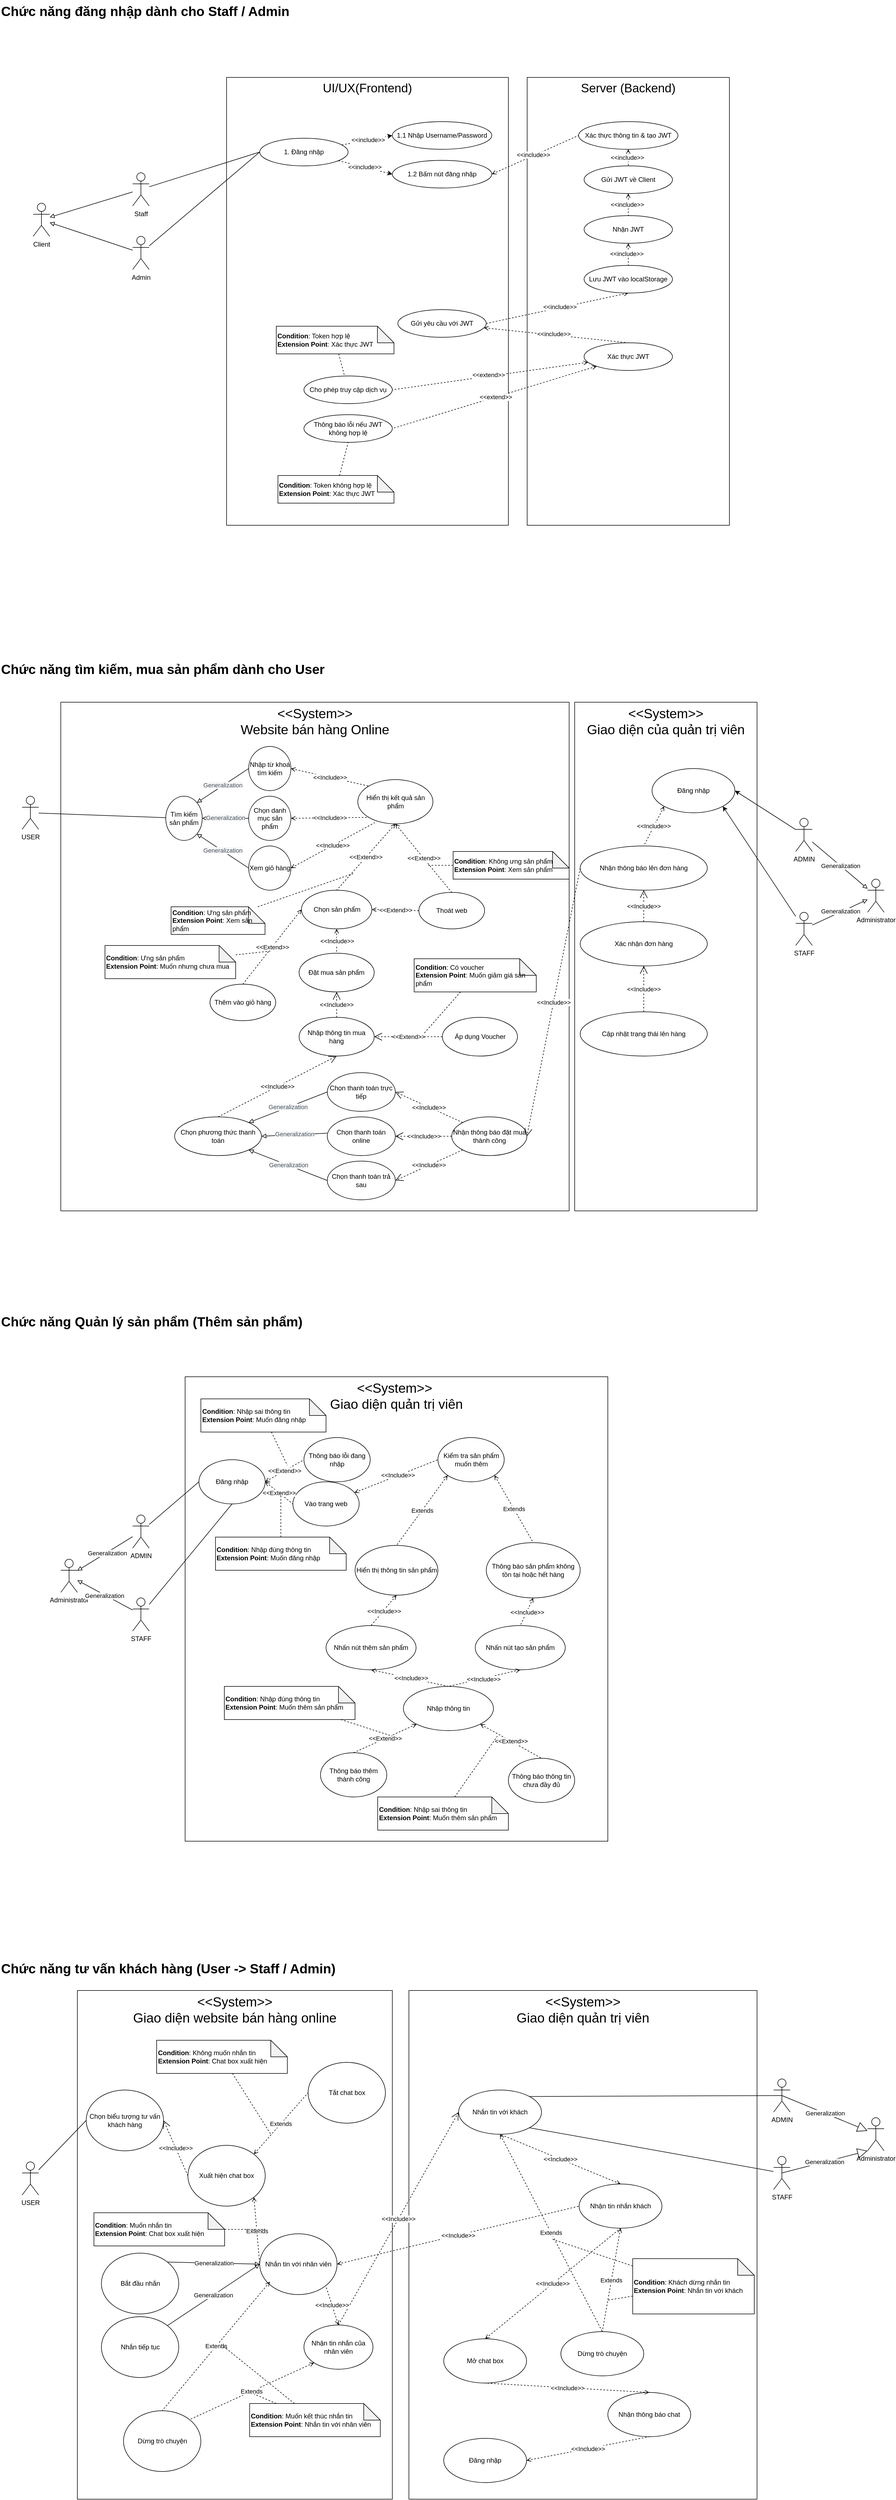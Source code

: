 <mxfile pages="2">
    <diagram name="Trang-1" id="uE7v1yjlajYzolNaUygS">
        <mxGraphModel dx="1437" dy="719" grid="1" gridSize="10" guides="1" tooltips="1" connect="1" arrows="1" fold="1" page="1" pageScale="1" pageWidth="827" pageHeight="1169" math="0" shadow="0">
            <root>
                <mxCell id="0"/>
                <mxCell id="1" parent="0"/>
                <mxCell id="FYOFQFYo751wViRwcOWy-70" value="" style="group" parent="1" vertex="1" connectable="0">
                    <mxGeometry x="-740" y="150" width="1260" height="810" as="geometry"/>
                </mxCell>
                <mxCell id="FYOFQFYo751wViRwcOWy-2" value="Server (Backend)" style="rounded=0;whiteSpace=wrap;html=1;align=center;verticalAlign=top;fontSize=22;" parent="FYOFQFYo751wViRwcOWy-70" vertex="1">
                    <mxGeometry x="894" width="366" height="810" as="geometry"/>
                </mxCell>
                <mxCell id="FYOFQFYo751wViRwcOWy-6" value="&lt;div&gt;&lt;span style=&quot;background-color: transparent; color: light-dark(rgb(0, 0, 0), rgb(255, 255, 255));&quot;&gt;Gửi JWT về Client&lt;/span&gt;&lt;/div&gt;" style="ellipse;whiteSpace=wrap;html=1;" parent="FYOFQFYo751wViRwcOWy-70" vertex="1">
                    <mxGeometry x="997" y="160" width="160" height="50" as="geometry"/>
                </mxCell>
                <mxCell id="FYOFQFYo751wViRwcOWy-27" value="UI/UX(Frontend)" style="rounded=0;whiteSpace=wrap;html=1;verticalAlign=top;fontSize=22;" parent="FYOFQFYo751wViRwcOWy-70" vertex="1">
                    <mxGeometry x="350" width="510" height="810" as="geometry"/>
                </mxCell>
                <mxCell id="FYOFQFYo751wViRwcOWy-16" style="edgeStyle=none;rounded=0;orthogonalLoop=1;jettySize=auto;html=1;entryX=0;entryY=0.5;entryDx=0;entryDy=0;endArrow=none;startFill=0;endFill=1;" parent="FYOFQFYo751wViRwcOWy-70" source="FYOFQFYo751wViRwcOWy-1" target="FYOFQFYo751wViRwcOWy-15" edge="1">
                    <mxGeometry relative="1" as="geometry"/>
                </mxCell>
                <mxCell id="FYOFQFYo751wViRwcOWy-33" style="edgeStyle=none;rounded=0;orthogonalLoop=1;jettySize=auto;html=1;endArrow=block;endFill=0;" parent="FYOFQFYo751wViRwcOWy-70" source="FYOFQFYo751wViRwcOWy-1" target="FYOFQFYo751wViRwcOWy-29" edge="1">
                    <mxGeometry relative="1" as="geometry"/>
                </mxCell>
                <mxCell id="FYOFQFYo751wViRwcOWy-1" value="Staff" style="shape=umlActor;verticalLabelPosition=bottom;verticalAlign=top;html=1;outlineConnect=0;" parent="FYOFQFYo751wViRwcOWy-70" vertex="1">
                    <mxGeometry x="180" y="172.5" width="30" height="60" as="geometry"/>
                </mxCell>
                <mxCell id="FYOFQFYo751wViRwcOWy-3" value="1.1 Nhập Username/Password" style="ellipse;whiteSpace=wrap;html=1;" parent="FYOFQFYo751wViRwcOWy-70" vertex="1">
                    <mxGeometry x="650" y="80" width="180" height="50" as="geometry"/>
                </mxCell>
                <mxCell id="FYOFQFYo751wViRwcOWy-28" style="edgeStyle=none;rounded=0;orthogonalLoop=1;jettySize=auto;html=1;exitX=1;exitY=0.5;exitDx=0;exitDy=0;entryX=0;entryY=0.5;entryDx=0;entryDy=0;dashed=1;startArrow=open;startFill=0;endArrow=none;" parent="FYOFQFYo751wViRwcOWy-70" source="FYOFQFYo751wViRwcOWy-4" target="FYOFQFYo751wViRwcOWy-5" edge="1">
                    <mxGeometry relative="1" as="geometry"/>
                </mxCell>
                <mxCell id="FYOFQFYo751wViRwcOWy-46" value="&amp;lt;&amp;lt;include&amp;gt;&amp;gt;" style="edgeLabel;html=1;align=center;verticalAlign=middle;resizable=0;points=[];" parent="FYOFQFYo751wViRwcOWy-28" vertex="1" connectable="0">
                    <mxGeometry x="-0.035" y="2" relative="1" as="geometry">
                        <mxPoint as="offset"/>
                    </mxGeometry>
                </mxCell>
                <mxCell id="FYOFQFYo751wViRwcOWy-4" value="1.2 Bấm nút đăng nhập" style="ellipse;whiteSpace=wrap;html=1;" parent="FYOFQFYo751wViRwcOWy-70" vertex="1">
                    <mxGeometry x="650" y="150" width="180" height="50" as="geometry"/>
                </mxCell>
                <mxCell id="FYOFQFYo751wViRwcOWy-36" style="edgeStyle=none;rounded=0;orthogonalLoop=1;jettySize=auto;html=1;exitX=0.5;exitY=1;exitDx=0;exitDy=0;entryX=0.5;entryY=0;entryDx=0;entryDy=0;endArrow=none;startFill=0;dashed=1;endFill=1;startArrow=open;" parent="FYOFQFYo751wViRwcOWy-70" source="FYOFQFYo751wViRwcOWy-5" target="FYOFQFYo751wViRwcOWy-6" edge="1">
                    <mxGeometry relative="1" as="geometry"/>
                </mxCell>
                <mxCell id="FYOFQFYo751wViRwcOWy-47" value="&amp;lt;&amp;lt;include&amp;gt;&amp;gt;" style="edgeLabel;html=1;align=center;verticalAlign=middle;resizable=0;points=[];" parent="FYOFQFYo751wViRwcOWy-36" vertex="1" connectable="0">
                    <mxGeometry x="-0.011" y="-2" relative="1" as="geometry">
                        <mxPoint as="offset"/>
                    </mxGeometry>
                </mxCell>
                <mxCell id="FYOFQFYo751wViRwcOWy-5" value="Xác thực thông tin &amp;amp; tạo JWT" style="ellipse;whiteSpace=wrap;html=1;" parent="FYOFQFYo751wViRwcOWy-70" vertex="1">
                    <mxGeometry x="987" y="80" width="180" height="50" as="geometry"/>
                </mxCell>
                <mxCell id="FYOFQFYo751wViRwcOWy-40" style="edgeStyle=none;rounded=0;orthogonalLoop=1;jettySize=auto;html=1;exitX=0.5;exitY=1;exitDx=0;exitDy=0;entryX=1;entryY=0.5;entryDx=0;entryDy=0;dashed=1;startArrow=open;startFill=0;endArrow=none;" parent="FYOFQFYo751wViRwcOWy-70" source="FYOFQFYo751wViRwcOWy-8" target="FYOFQFYo751wViRwcOWy-9" edge="1">
                    <mxGeometry relative="1" as="geometry"/>
                </mxCell>
                <mxCell id="FYOFQFYo751wViRwcOWy-50" value="&amp;lt;&amp;lt;include&amp;gt;&amp;gt;" style="edgeLabel;html=1;align=center;verticalAlign=middle;resizable=0;points=[];" parent="FYOFQFYo751wViRwcOWy-40" vertex="1" connectable="0">
                    <mxGeometry x="-0.036" y="-2" relative="1" as="geometry">
                        <mxPoint as="offset"/>
                    </mxGeometry>
                </mxCell>
                <mxCell id="FYOFQFYo751wViRwcOWy-8" value="Lưu JWT vào localStorage" style="ellipse;whiteSpace=wrap;html=1;" parent="FYOFQFYo751wViRwcOWy-70" vertex="1">
                    <mxGeometry x="997" y="340" width="160" height="50" as="geometry"/>
                </mxCell>
                <mxCell id="FYOFQFYo751wViRwcOWy-41" style="edgeStyle=none;rounded=0;orthogonalLoop=1;jettySize=auto;html=1;entryX=0.5;entryY=0;entryDx=0;entryDy=0;dashed=1;startArrow=open;startFill=0;endArrow=none;" parent="FYOFQFYo751wViRwcOWy-70" source="FYOFQFYo751wViRwcOWy-9" target="FYOFQFYo751wViRwcOWy-10" edge="1">
                    <mxGeometry relative="1" as="geometry"/>
                </mxCell>
                <mxCell id="FYOFQFYo751wViRwcOWy-51" value="&amp;lt;&amp;lt;include&amp;gt;&amp;gt;" style="edgeLabel;html=1;align=center;verticalAlign=middle;resizable=0;points=[];" parent="FYOFQFYo751wViRwcOWy-41" vertex="1" connectable="0">
                    <mxGeometry x="-0.039" y="2" relative="1" as="geometry">
                        <mxPoint as="offset"/>
                    </mxGeometry>
                </mxCell>
                <mxCell id="FYOFQFYo751wViRwcOWy-9" value="Gửi yêu cầu với JWT" style="ellipse;whiteSpace=wrap;html=1;" parent="FYOFQFYo751wViRwcOWy-70" vertex="1">
                    <mxGeometry x="660" y="420" width="160" height="50" as="geometry"/>
                </mxCell>
                <mxCell id="FYOFQFYo751wViRwcOWy-66" style="edgeStyle=none;rounded=0;orthogonalLoop=1;jettySize=auto;html=1;entryX=1;entryY=0.5;entryDx=0;entryDy=0;dashed=1;startArrow=open;startFill=0;endArrow=none;" parent="FYOFQFYo751wViRwcOWy-70" source="FYOFQFYo751wViRwcOWy-10" target="FYOFQFYo751wViRwcOWy-11" edge="1">
                    <mxGeometry relative="1" as="geometry"/>
                </mxCell>
                <mxCell id="FYOFQFYo751wViRwcOWy-68" value="&amp;lt;&amp;lt;extend&amp;gt;&amp;gt;" style="edgeLabel;html=1;align=center;verticalAlign=middle;resizable=0;points=[];" parent="FYOFQFYo751wViRwcOWy-66" vertex="1" connectable="0">
                    <mxGeometry x="0.022" y="-3" relative="1" as="geometry">
                        <mxPoint x="1" as="offset"/>
                    </mxGeometry>
                </mxCell>
                <mxCell id="FYOFQFYo751wViRwcOWy-67" style="edgeStyle=none;rounded=0;orthogonalLoop=1;jettySize=auto;html=1;entryX=1;entryY=0.5;entryDx=0;entryDy=0;dashed=1;startArrow=open;startFill=0;endArrow=none;" parent="FYOFQFYo751wViRwcOWy-70" source="FYOFQFYo751wViRwcOWy-10" target="FYOFQFYo751wViRwcOWy-12" edge="1">
                    <mxGeometry relative="1" as="geometry"/>
                </mxCell>
                <mxCell id="FYOFQFYo751wViRwcOWy-69" value="&amp;lt;&amp;lt;extend&amp;gt;&amp;gt;" style="edgeLabel;html=1;align=center;verticalAlign=middle;resizable=0;points=[];" parent="FYOFQFYo751wViRwcOWy-67" vertex="1" connectable="0">
                    <mxGeometry x="-0.01" relative="1" as="geometry">
                        <mxPoint as="offset"/>
                    </mxGeometry>
                </mxCell>
                <mxCell id="FYOFQFYo751wViRwcOWy-10" value="Xác thực JWT" style="ellipse;whiteSpace=wrap;html=1;" parent="FYOFQFYo751wViRwcOWy-70" vertex="1">
                    <mxGeometry x="997" y="480" width="160" height="50" as="geometry"/>
                </mxCell>
                <mxCell id="FYOFQFYo751wViRwcOWy-11" value="Cho phép truy cập dịch vụ" style="ellipse;whiteSpace=wrap;html=1;" parent="FYOFQFYo751wViRwcOWy-70" vertex="1">
                    <mxGeometry x="490" y="540" width="160" height="50" as="geometry"/>
                </mxCell>
                <mxCell id="FYOFQFYo751wViRwcOWy-12" value="Thông báo lỗi nếu JWT không hợp lệ" style="ellipse;whiteSpace=wrap;html=1;" parent="FYOFQFYo751wViRwcOWy-70" vertex="1">
                    <mxGeometry x="490" y="610" width="160" height="50" as="geometry"/>
                </mxCell>
                <mxCell id="FYOFQFYo751wViRwcOWy-19" style="edgeStyle=none;rounded=0;orthogonalLoop=1;jettySize=auto;html=1;entryX=0;entryY=0.5;entryDx=0;entryDy=0;dashed=1;" parent="FYOFQFYo751wViRwcOWy-70" source="FYOFQFYo751wViRwcOWy-15" target="FYOFQFYo751wViRwcOWy-3" edge="1">
                    <mxGeometry relative="1" as="geometry"/>
                </mxCell>
                <mxCell id="FYOFQFYo751wViRwcOWy-23" value="&amp;lt;&amp;lt;include&amp;gt;&amp;gt;" style="edgeLabel;html=1;align=center;verticalAlign=middle;resizable=0;points=[];" parent="FYOFQFYo751wViRwcOWy-19" vertex="1" connectable="0">
                    <mxGeometry x="0.037" y="1" relative="1" as="geometry">
                        <mxPoint as="offset"/>
                    </mxGeometry>
                </mxCell>
                <mxCell id="FYOFQFYo751wViRwcOWy-24" style="edgeStyle=none;rounded=0;orthogonalLoop=1;jettySize=auto;html=1;entryX=0;entryY=0.5;entryDx=0;entryDy=0;dashed=1;" parent="FYOFQFYo751wViRwcOWy-70" source="FYOFQFYo751wViRwcOWy-15" target="FYOFQFYo751wViRwcOWy-4" edge="1">
                    <mxGeometry relative="1" as="geometry"/>
                </mxCell>
                <mxCell id="FYOFQFYo751wViRwcOWy-26" value="&amp;lt;&amp;lt;include&amp;gt;&amp;gt;" style="edgeLabel;html=1;align=center;verticalAlign=middle;resizable=0;points=[];" parent="FYOFQFYo751wViRwcOWy-24" vertex="1" connectable="0">
                    <mxGeometry x="-0.036" y="1" relative="1" as="geometry">
                        <mxPoint as="offset"/>
                    </mxGeometry>
                </mxCell>
                <mxCell id="FYOFQFYo751wViRwcOWy-15" value="1. Đăng nhập" style="ellipse;whiteSpace=wrap;html=1;" parent="FYOFQFYo751wViRwcOWy-70" vertex="1">
                    <mxGeometry x="410" y="110" width="160" height="50" as="geometry"/>
                </mxCell>
                <mxCell id="FYOFQFYo751wViRwcOWy-29" value="Client" style="shape=umlActor;verticalLabelPosition=bottom;verticalAlign=top;html=1;outlineConnect=0;" parent="FYOFQFYo751wViRwcOWy-70" vertex="1">
                    <mxGeometry y="227.5" width="30" height="60" as="geometry"/>
                </mxCell>
                <mxCell id="FYOFQFYo751wViRwcOWy-34" style="edgeStyle=none;rounded=0;orthogonalLoop=1;jettySize=auto;html=1;endArrow=block;endFill=0;" parent="FYOFQFYo751wViRwcOWy-70" source="FYOFQFYo751wViRwcOWy-30" target="FYOFQFYo751wViRwcOWy-29" edge="1">
                    <mxGeometry relative="1" as="geometry">
                        <mxPoint x="180" y="317.5" as="sourcePoint"/>
                    </mxGeometry>
                </mxCell>
                <mxCell id="FYOFQFYo751wViRwcOWy-44" style="edgeStyle=none;rounded=0;orthogonalLoop=1;jettySize=auto;html=1;entryX=0;entryY=0.5;entryDx=0;entryDy=0;endArrow=none;startFill=0;" parent="FYOFQFYo751wViRwcOWy-70" source="FYOFQFYo751wViRwcOWy-30" target="FYOFQFYo751wViRwcOWy-15" edge="1">
                    <mxGeometry relative="1" as="geometry"/>
                </mxCell>
                <mxCell id="FYOFQFYo751wViRwcOWy-30" value="Admin" style="shape=umlActor;verticalLabelPosition=bottom;verticalAlign=top;html=1;outlineConnect=0;" parent="FYOFQFYo751wViRwcOWy-70" vertex="1">
                    <mxGeometry x="180" y="287.5" width="30" height="60" as="geometry"/>
                </mxCell>
                <mxCell id="FYOFQFYo751wViRwcOWy-35" style="edgeStyle=none;rounded=0;orthogonalLoop=1;jettySize=auto;html=1;exitX=0;exitY=0.5;exitDx=0;exitDy=0;" parent="FYOFQFYo751wViRwcOWy-70" source="FYOFQFYo751wViRwcOWy-27" target="FYOFQFYo751wViRwcOWy-27" edge="1">
                    <mxGeometry relative="1" as="geometry"/>
                </mxCell>
                <mxCell id="FYOFQFYo751wViRwcOWy-39" style="edgeStyle=none;rounded=0;orthogonalLoop=1;jettySize=auto;html=1;exitX=0.5;exitY=1;exitDx=0;exitDy=0;entryX=0.5;entryY=0;entryDx=0;entryDy=0;dashed=1;startArrow=open;startFill=0;endArrow=none;" parent="FYOFQFYo751wViRwcOWy-70" source="FYOFQFYo751wViRwcOWy-37" target="FYOFQFYo751wViRwcOWy-8" edge="1">
                    <mxGeometry relative="1" as="geometry"/>
                </mxCell>
                <mxCell id="FYOFQFYo751wViRwcOWy-49" value="&amp;lt;&amp;lt;include&amp;gt;&amp;gt;" style="edgeLabel;html=1;align=center;verticalAlign=middle;resizable=0;points=[];" parent="FYOFQFYo751wViRwcOWy-39" vertex="1" connectable="0">
                    <mxGeometry x="-0.051" y="-3" relative="1" as="geometry">
                        <mxPoint as="offset"/>
                    </mxGeometry>
                </mxCell>
                <mxCell id="FYOFQFYo751wViRwcOWy-37" value="Nhận JWT" style="ellipse;whiteSpace=wrap;html=1;" parent="FYOFQFYo751wViRwcOWy-70" vertex="1">
                    <mxGeometry x="997" y="250" width="160" height="50" as="geometry"/>
                </mxCell>
                <mxCell id="FYOFQFYo751wViRwcOWy-38" style="edgeStyle=none;rounded=0;orthogonalLoop=1;jettySize=auto;html=1;exitX=0.5;exitY=1;exitDx=0;exitDy=0;entryX=0.5;entryY=0;entryDx=0;entryDy=0;dashed=1;startArrow=open;startFill=0;endArrow=none;" parent="FYOFQFYo751wViRwcOWy-70" source="FYOFQFYo751wViRwcOWy-6" target="FYOFQFYo751wViRwcOWy-37" edge="1">
                    <mxGeometry relative="1" as="geometry"/>
                </mxCell>
                <mxCell id="FYOFQFYo751wViRwcOWy-48" value="&amp;lt;&amp;lt;include&amp;gt;&amp;gt;" style="edgeLabel;html=1;align=center;verticalAlign=middle;resizable=0;points=[];" parent="FYOFQFYo751wViRwcOWy-38" vertex="1" connectable="0">
                    <mxGeometry x="0.003" y="-2" relative="1" as="geometry">
                        <mxPoint as="offset"/>
                    </mxGeometry>
                </mxCell>
                <mxCell id="FYOFQFYo751wViRwcOWy-63" style="edgeStyle=none;rounded=0;orthogonalLoop=1;jettySize=auto;html=1;endArrow=none;startFill=0;dashed=1;" parent="FYOFQFYo751wViRwcOWy-70" source="FYOFQFYo751wViRwcOWy-54" target="FYOFQFYo751wViRwcOWy-11" edge="1">
                    <mxGeometry relative="1" as="geometry">
                        <mxPoint x="780" y="570" as="targetPoint"/>
                    </mxGeometry>
                </mxCell>
                <mxCell id="FYOFQFYo751wViRwcOWy-54" value="&lt;div style=&quot;&quot;&gt;&lt;span style=&quot;background-color: transparent; color: light-dark(rgb(0, 0, 0), rgb(255, 255, 255));&quot;&gt;&lt;b&gt;Condition&lt;/b&gt;: Token hợp lệ&lt;/span&gt;&lt;/div&gt;&lt;div style=&quot;&quot;&gt;&lt;span style=&quot;background-color: transparent; color: light-dark(rgb(0, 0, 0), rgb(255, 255, 255));&quot;&gt;&lt;b&gt;Extension Point&lt;/b&gt;: Xác thực JWT&lt;/span&gt;&lt;/div&gt;" style="shape=note;whiteSpace=wrap;html=1;backgroundOutline=1;darkOpacity=0.05;align=left;" parent="FYOFQFYo751wViRwcOWy-70" vertex="1">
                    <mxGeometry x="440" y="450" width="213" height="50" as="geometry"/>
                </mxCell>
                <mxCell id="FYOFQFYo751wViRwcOWy-64" style="edgeStyle=none;rounded=0;orthogonalLoop=1;jettySize=auto;html=1;endArrow=none;startFill=0;dashed=1;entryX=0.5;entryY=1;entryDx=0;entryDy=0;" parent="FYOFQFYo751wViRwcOWy-70" source="FYOFQFYo751wViRwcOWy-57" target="FYOFQFYo751wViRwcOWy-12" edge="1">
                    <mxGeometry relative="1" as="geometry">
                        <mxPoint x="790" y="620" as="targetPoint"/>
                    </mxGeometry>
                </mxCell>
                <mxCell id="FYOFQFYo751wViRwcOWy-57" value="&lt;div style=&quot;&quot;&gt;&lt;span style=&quot;background-color: transparent; color: light-dark(rgb(0, 0, 0), rgb(255, 255, 255));&quot;&gt;&lt;b&gt;Condition&lt;/b&gt;: Token không hợp lệ&lt;/span&gt;&lt;/div&gt;&lt;div style=&quot;&quot;&gt;&lt;span style=&quot;background-color: transparent; color: light-dark(rgb(0, 0, 0), rgb(255, 255, 255));&quot;&gt;&lt;b&gt;Extension Point&lt;/b&gt;: Xác thực JWT&lt;/span&gt;&lt;/div&gt;" style="shape=note;whiteSpace=wrap;html=1;backgroundOutline=1;darkOpacity=0.05;align=left;" parent="FYOFQFYo751wViRwcOWy-70" vertex="1">
                    <mxGeometry x="443" y="720" width="210" height="50" as="geometry"/>
                </mxCell>
                <mxCell id="FYOFQFYo751wViRwcOWy-72" value="&lt;h1 style=&quot;margin-top: 0px;&quot;&gt;Chức năng đăng nhập dành cho Staff / Admin&lt;/h1&gt;" style="text;html=1;whiteSpace=wrap;overflow=hidden;rounded=0;" parent="1" vertex="1">
                    <mxGeometry x="-800" y="10" width="540" height="40" as="geometry"/>
                </mxCell>
                <mxCell id="jMvjwCM3jkftyoJlGopW-1" value="&lt;h1 style=&quot;margin-top: 0px;&quot;&gt;Chức năng tìm kiếm, mua sản phẩm dành cho User&lt;/h1&gt;" style="text;html=1;whiteSpace=wrap;overflow=hidden;rounded=0;" parent="1" vertex="1">
                    <mxGeometry x="-800" y="1200" width="600" height="40" as="geometry"/>
                </mxCell>
                <mxCell id="jMvjwCM3jkftyoJlGopW-280" value="&lt;h1 style=&quot;margin-top: 0px;&quot;&gt;Chức năng Quản lý sản phẩm (Thêm sản phẩm)&lt;/h1&gt;" style="text;html=1;whiteSpace=wrap;overflow=hidden;rounded=0;" parent="1" vertex="1">
                    <mxGeometry x="-800" y="2380" width="600" height="40" as="geometry"/>
                </mxCell>
                <mxCell id="jMvjwCM3jkftyoJlGopW-49" value="USER" style="shape=umlActor;verticalLabelPosition=bottom;verticalAlign=top;html=1;outlineConnect=0;" parent="1" vertex="1">
                    <mxGeometry x="-760" y="1450" width="30" height="60" as="geometry"/>
                </mxCell>
                <mxCell id="jMvjwCM3jkftyoJlGopW-215" value="" style="group" parent="1" vertex="1" connectable="0">
                    <mxGeometry x="-690" y="1280" width="920" height="920" as="geometry"/>
                </mxCell>
                <mxCell id="jMvjwCM3jkftyoJlGopW-50" value="&lt;font style=&quot;font-size: 24px;&quot;&gt;&amp;lt;&amp;lt;System&amp;gt;&amp;gt;&lt;/font&gt;&lt;div&gt;&lt;font style=&quot;font-size: 24px;&quot;&gt;Website bán hàng Online&lt;/font&gt;&lt;/div&gt;" style="rounded=0;whiteSpace=wrap;html=1;align=center;verticalAlign=top;container=0;" parent="jMvjwCM3jkftyoJlGopW-215" vertex="1">
                    <mxGeometry width="920" height="920" as="geometry"/>
                </mxCell>
                <mxCell id="jMvjwCM3jkftyoJlGopW-51" value="Tìm kiếm sản phẩm" style="ellipse;whiteSpace=wrap;html=1;container=0;" parent="jMvjwCM3jkftyoJlGopW-215" vertex="1">
                    <mxGeometry x="190" y="170" width="66" height="80" as="geometry"/>
                </mxCell>
                <mxCell id="jMvjwCM3jkftyoJlGopW-53" value="" style="endArrow=none;endSize=16;endFill=0;html=1;rounded=0;exitX=1;exitY=0;exitDx=0;exitDy=0;entryX=0;entryY=0.5;entryDx=0;entryDy=0;startArrow=block;startFill=0;" parent="jMvjwCM3jkftyoJlGopW-215" source="jMvjwCM3jkftyoJlGopW-51" target="jMvjwCM3jkftyoJlGopW-54" edge="1">
                    <mxGeometry width="160" relative="1" as="geometry">
                        <mxPoint x="240" y="210" as="sourcePoint"/>
                        <mxPoint x="350.5" y="210" as="targetPoint"/>
                    </mxGeometry>
                </mxCell>
                <mxCell id="jMvjwCM3jkftyoJlGopW-115" value="&lt;span style=&quot;color: rgb(69, 79, 89); text-align: left; text-wrap-mode: wrap; background-color: rgb(247, 248, 249);&quot;&gt;&lt;font face=&quot;Helvetica&quot;&gt;Generalization&lt;/font&gt;&lt;/span&gt;" style="edgeLabel;html=1;align=center;verticalAlign=middle;resizable=0;points=[];fontSize=11;container=0;" parent="jMvjwCM3jkftyoJlGopW-53" vertex="1" connectable="0">
                    <mxGeometry x="0.0" y="1" relative="1" as="geometry">
                        <mxPoint as="offset"/>
                    </mxGeometry>
                </mxCell>
                <mxCell id="jMvjwCM3jkftyoJlGopW-54" value="Nhập từ khoá tìm kiếm" style="ellipse;whiteSpace=wrap;html=1;container=0;" parent="jMvjwCM3jkftyoJlGopW-215" vertex="1">
                    <mxGeometry x="340" y="80" width="76.5" height="80" as="geometry"/>
                </mxCell>
                <mxCell id="jMvjwCM3jkftyoJlGopW-56" value="Chọn danh mục sản phẩm" style="ellipse;whiteSpace=wrap;html=1;container=0;" parent="jMvjwCM3jkftyoJlGopW-215" vertex="1">
                    <mxGeometry x="340" y="170" width="76.5" height="80" as="geometry"/>
                </mxCell>
                <mxCell id="jMvjwCM3jkftyoJlGopW-58" value="" style="endArrow=none;endSize=16;endFill=0;html=1;rounded=0;exitX=1;exitY=0.5;exitDx=0;exitDy=0;entryX=0;entryY=0.5;entryDx=0;entryDy=0;startArrow=block;startFill=0;" parent="jMvjwCM3jkftyoJlGopW-215" source="jMvjwCM3jkftyoJlGopW-51" target="jMvjwCM3jkftyoJlGopW-56" edge="1">
                    <mxGeometry width="160" relative="1" as="geometry">
                        <mxPoint x="206" y="240" as="sourcePoint"/>
                        <mxPoint x="342" y="240" as="targetPoint"/>
                    </mxGeometry>
                </mxCell>
                <mxCell id="jMvjwCM3jkftyoJlGopW-116" value="&lt;span style=&quot;color: rgba(0, 0, 0, 0); font-family: monospace; font-size: 0px; text-align: start; background-color: rgb(236, 236, 236);&quot;&gt;%3CmxGraphModel%3E%3Croot%3E%3CmxCell%20id%3D%220%22%2F%3E%3CmxCell%20id%3D%221%22%20parent%3D%220%22%2F%3E%3CmxCell%20id%3D%222%22%20value%3D%22%26lt%3Bspan%20style%3D%26quot%3Bcolor%3A%20rgb(69%2C%2079%2C%2089)%3B%20text-align%3A%20left%3B%20text-wrap-mode%3A%20wrap%3B%20background-color%3A%20rgb(247%2C%20248%2C%20249)%3B%26quot%3B%26gt%3B%26lt%3Bfont%20face%3D%26quot%3BHelvetica%26quot%3B%26gt%3BGeneralization%26lt%3B%2Ffont%26gt%3B%26lt%3B%2Fspan%26gt%3B%22%20style%3D%22edgeLabel%3Bhtml%3D1%3Balign%3Dcenter%3BverticalAlign%3Dmiddle%3Bresizable%3D0%3Bpoints%3D%5B%5D%3BfontSize%3D11%3B%22%20vertex%3D%221%22%20connectable%3D%220%22%20parent%3D%221%22%3E%3CmxGeometry%20x%3D%22-219.395%22%20y%3D%221434.872%22%20as%3D%22geometry%22%2F%3E%3C%2FmxCell%3E%3C%2Froot%3E%3C%2FmxGraphModel%3E&lt;/span&gt;" style="edgeLabel;html=1;align=center;verticalAlign=middle;resizable=0;points=[];container=0;" parent="jMvjwCM3jkftyoJlGopW-58" vertex="1" connectable="0">
                    <mxGeometry x="0.009" y="2" relative="1" as="geometry">
                        <mxPoint y="1" as="offset"/>
                    </mxGeometry>
                </mxCell>
                <mxCell id="jMvjwCM3jkftyoJlGopW-117" value="&lt;span style=&quot;color: rgb(69, 79, 89); text-align: left; text-wrap-mode: wrap; background-color: rgb(247, 248, 249);&quot;&gt;Generalization&lt;/span&gt;" style="edgeLabel;html=1;align=center;verticalAlign=middle;resizable=0;points=[];container=0;" parent="jMvjwCM3jkftyoJlGopW-58" vertex="1" connectable="0">
                    <mxGeometry x="-0.009" y="1" relative="1" as="geometry">
                        <mxPoint as="offset"/>
                    </mxGeometry>
                </mxCell>
                <mxCell id="jMvjwCM3jkftyoJlGopW-59" value="Hiển thị kết quả sản phẩm" style="ellipse;whiteSpace=wrap;html=1;container=0;" parent="jMvjwCM3jkftyoJlGopW-215" vertex="1">
                    <mxGeometry x="537.5" y="140" width="136" height="80" as="geometry"/>
                </mxCell>
                <mxCell id="jMvjwCM3jkftyoJlGopW-62" value="&amp;lt;&amp;lt;Include&amp;gt;&amp;gt;" style="endArrow=none;endSize=12;dashed=1;html=1;rounded=0;exitX=1;exitY=0.5;exitDx=0;exitDy=0;entryX=0;entryY=1;entryDx=0;entryDy=0;startArrow=open;startFill=0;" parent="jMvjwCM3jkftyoJlGopW-215" source="jMvjwCM3jkftyoJlGopW-56" target="jMvjwCM3jkftyoJlGopW-59" edge="1">
                    <mxGeometry width="160" relative="1" as="geometry">
                        <mxPoint x="265.5" y="380" as="sourcePoint"/>
                        <mxPoint x="401.5" y="380" as="targetPoint"/>
                    </mxGeometry>
                </mxCell>
                <mxCell id="jMvjwCM3jkftyoJlGopW-63" value="&amp;lt;&amp;lt;Include&amp;gt;&amp;gt;" style="endArrow=none;endSize=12;dashed=1;html=1;rounded=0;exitX=1;exitY=0.5;exitDx=0;exitDy=0;entryX=0;entryY=0;entryDx=0;entryDy=0;startArrow=open;startFill=0;" parent="jMvjwCM3jkftyoJlGopW-215" source="jMvjwCM3jkftyoJlGopW-54" target="jMvjwCM3jkftyoJlGopW-59" edge="1">
                    <mxGeometry width="160" relative="1" as="geometry">
                        <mxPoint x="376" y="240" as="sourcePoint"/>
                        <mxPoint x="495" y="190" as="targetPoint"/>
                    </mxGeometry>
                </mxCell>
                <mxCell id="jMvjwCM3jkftyoJlGopW-174" style="edgeStyle=none;rounded=0;orthogonalLoop=1;jettySize=auto;html=1;exitX=0.5;exitY=1;exitDx=0;exitDy=0;entryX=0.5;entryY=0;entryDx=0;entryDy=0;startArrow=open;startFill=0;endArrow=none;dashed=1;" parent="jMvjwCM3jkftyoJlGopW-215" source="jMvjwCM3jkftyoJlGopW-114" target="jMvjwCM3jkftyoJlGopW-171" edge="1">
                    <mxGeometry relative="1" as="geometry"/>
                </mxCell>
                <mxCell id="jMvjwCM3jkftyoJlGopW-178" value="&amp;lt;&amp;lt;Include&amp;gt;&amp;gt;" style="edgeLabel;html=1;align=center;verticalAlign=middle;resizable=0;points=[];container=0;" parent="jMvjwCM3jkftyoJlGopW-174" vertex="1" connectable="0">
                    <mxGeometry x="-0.003" relative="1" as="geometry">
                        <mxPoint as="offset"/>
                    </mxGeometry>
                </mxCell>
                <mxCell id="jMvjwCM3jkftyoJlGopW-114" value="Chọn sản phẩm" style="ellipse;whiteSpace=wrap;html=1;verticalAlign=middle;spacingTop=0;container=0;" parent="jMvjwCM3jkftyoJlGopW-215" vertex="1">
                    <mxGeometry x="435.5" y="340" width="127.5" height="70" as="geometry"/>
                </mxCell>
                <mxCell id="jMvjwCM3jkftyoJlGopW-118" value="&amp;lt;&amp;lt;Extend&amp;gt;&amp;gt;" style="endArrow=none;endSize=12;dashed=1;html=1;rounded=0;exitX=0.5;exitY=1;exitDx=0;exitDy=0;entryX=0.5;entryY=0;entryDx=0;entryDy=0;startFill=0;startArrow=open;" parent="jMvjwCM3jkftyoJlGopW-215" source="jMvjwCM3jkftyoJlGopW-59" target="jMvjwCM3jkftyoJlGopW-114" edge="1">
                    <mxGeometry width="160" relative="1" as="geometry">
                        <mxPoint x="333.5" y="320" as="sourcePoint"/>
                        <mxPoint x="469.5" y="320" as="targetPoint"/>
                    </mxGeometry>
                </mxCell>
                <mxCell id="jMvjwCM3jkftyoJlGopW-176" style="edgeStyle=none;rounded=0;orthogonalLoop=1;jettySize=auto;html=1;exitX=0;exitY=0.5;exitDx=0;exitDy=0;entryX=1;entryY=0.5;entryDx=0;entryDy=0;dashed=1;endArrow=open;endFill=0;" parent="jMvjwCM3jkftyoJlGopW-215" source="jMvjwCM3jkftyoJlGopW-119" target="jMvjwCM3jkftyoJlGopW-114" edge="1">
                    <mxGeometry relative="1" as="geometry"/>
                </mxCell>
                <mxCell id="jMvjwCM3jkftyoJlGopW-177" value="&amp;lt;&amp;lt;Extend&amp;gt;&amp;gt;" style="edgeLabel;html=1;align=center;verticalAlign=middle;resizable=0;points=[];container=0;" parent="jMvjwCM3jkftyoJlGopW-176" vertex="1" connectable="0">
                    <mxGeometry x="0.014" relative="1" as="geometry">
                        <mxPoint x="1" as="offset"/>
                    </mxGeometry>
                </mxCell>
                <mxCell id="jMvjwCM3jkftyoJlGopW-119" value="Thoát web" style="ellipse;whiteSpace=wrap;html=1;container=0;" parent="jMvjwCM3jkftyoJlGopW-215" vertex="1">
                    <mxGeometry x="648" y="344" width="119" height="66" as="geometry"/>
                </mxCell>
                <mxCell id="jMvjwCM3jkftyoJlGopW-120" value="&amp;lt;&amp;lt;Extend&amp;gt;&amp;gt;" style="endArrow=none;endSize=12;dashed=1;html=1;rounded=0;exitX=0.5;exitY=1;exitDx=0;exitDy=0;entryX=0.5;entryY=0;entryDx=0;entryDy=0;startFill=0;startArrow=open;" parent="jMvjwCM3jkftyoJlGopW-215" source="jMvjwCM3jkftyoJlGopW-59" target="jMvjwCM3jkftyoJlGopW-119" edge="1">
                    <mxGeometry width="160" relative="1" as="geometry">
                        <mxPoint x="529" y="230" as="sourcePoint"/>
                        <mxPoint x="376" y="370" as="targetPoint"/>
                    </mxGeometry>
                </mxCell>
                <mxCell id="jMvjwCM3jkftyoJlGopW-168" style="edgeStyle=none;rounded=0;orthogonalLoop=1;jettySize=auto;html=1;dashed=1;endArrow=none;startFill=0;" parent="jMvjwCM3jkftyoJlGopW-215" source="jMvjwCM3jkftyoJlGopW-167" edge="1">
                    <mxGeometry relative="1" as="geometry">
                        <mxPoint x="665" y="295" as="targetPoint"/>
                    </mxGeometry>
                </mxCell>
                <mxCell id="jMvjwCM3jkftyoJlGopW-167" value="&lt;div style=&quot;&quot;&gt;&lt;span style=&quot;background-color: transparent; color: light-dark(rgb(0, 0, 0), rgb(255, 255, 255));&quot;&gt;&lt;b&gt;Condition&lt;/b&gt;: Không ưng sản phẩm&lt;/span&gt;&lt;/div&gt;&lt;div style=&quot;&quot;&gt;&lt;span style=&quot;background-color: transparent; color: light-dark(rgb(0, 0, 0), rgb(255, 255, 255));&quot;&gt;&lt;b&gt;Extension Point&lt;/b&gt;: Xem sản phẩm&lt;/span&gt;&lt;/div&gt;" style="shape=note;whiteSpace=wrap;html=1;backgroundOutline=1;darkOpacity=0.05;align=left;container=0;" parent="jMvjwCM3jkftyoJlGopW-215" vertex="1">
                    <mxGeometry x="710" y="270" width="210" height="50" as="geometry"/>
                </mxCell>
                <mxCell id="jMvjwCM3jkftyoJlGopW-170" style="edgeStyle=none;rounded=0;orthogonalLoop=1;jettySize=auto;html=1;endArrow=none;startFill=0;dashed=1;" parent="jMvjwCM3jkftyoJlGopW-215" source="jMvjwCM3jkftyoJlGopW-169" edge="1">
                    <mxGeometry relative="1" as="geometry">
                        <mxPoint x="529" y="310" as="targetPoint"/>
                    </mxGeometry>
                </mxCell>
                <mxCell id="jMvjwCM3jkftyoJlGopW-169" value="&lt;div style=&quot;&quot;&gt;&lt;span style=&quot;background-color: transparent; color: light-dark(rgb(0, 0, 0), rgb(255, 255, 255));&quot;&gt;&lt;b&gt;Condition&lt;/b&gt;: Ưng sản phẩm&lt;/span&gt;&lt;/div&gt;&lt;div style=&quot;&quot;&gt;&lt;span style=&quot;background-color: transparent; color: light-dark(rgb(0, 0, 0), rgb(255, 255, 255));&quot;&gt;&lt;b&gt;Extension Point&lt;/b&gt;: Xem sản phẩm&lt;/span&gt;&lt;/div&gt;" style="shape=note;whiteSpace=wrap;html=1;backgroundOutline=1;darkOpacity=0.05;align=left;container=0;" parent="jMvjwCM3jkftyoJlGopW-215" vertex="1">
                    <mxGeometry x="199.62" y="370" width="170" height="50" as="geometry"/>
                </mxCell>
                <mxCell id="jMvjwCM3jkftyoJlGopW-171" value="Đặt mua sản phẩm" style="ellipse;whiteSpace=wrap;html=1;container=0;" parent="jMvjwCM3jkftyoJlGopW-215" vertex="1">
                    <mxGeometry x="431.25" y="454" width="136" height="70" as="geometry"/>
                </mxCell>
                <mxCell id="jMvjwCM3jkftyoJlGopW-180" value="Nhập thông tin mua hàng" style="ellipse;whiteSpace=wrap;html=1;container=0;" parent="jMvjwCM3jkftyoJlGopW-215" vertex="1">
                    <mxGeometry x="431.25" y="570" width="136" height="70" as="geometry"/>
                </mxCell>
                <mxCell id="jMvjwCM3jkftyoJlGopW-181" value="Áp dụng Voucher" style="ellipse;whiteSpace=wrap;html=1;container=0;" parent="jMvjwCM3jkftyoJlGopW-215" vertex="1">
                    <mxGeometry x="690.5" y="570" width="136" height="70" as="geometry"/>
                </mxCell>
                <mxCell id="jMvjwCM3jkftyoJlGopW-182" value="Chọn phương thức thanh toán" style="ellipse;whiteSpace=wrap;html=1;container=0;" parent="jMvjwCM3jkftyoJlGopW-215" vertex="1">
                    <mxGeometry x="206" y="750" width="157.25" height="70" as="geometry"/>
                </mxCell>
                <mxCell id="jMvjwCM3jkftyoJlGopW-183" value="&amp;lt;&amp;lt;Extend&amp;gt;&amp;gt;" style="endArrow=open;endSize=12;dashed=1;html=1;rounded=0;exitX=0;exitY=0.5;exitDx=0;exitDy=0;entryX=1;entryY=0.5;entryDx=0;entryDy=0;" parent="jMvjwCM3jkftyoJlGopW-215" source="jMvjwCM3jkftyoJlGopW-181" target="jMvjwCM3jkftyoJlGopW-180" edge="1">
                    <mxGeometry width="160" relative="1" as="geometry">
                        <mxPoint x="427" y="680" as="sourcePoint"/>
                        <mxPoint x="563" y="680" as="targetPoint"/>
                    </mxGeometry>
                </mxCell>
                <mxCell id="jMvjwCM3jkftyoJlGopW-184" value="&amp;lt;&amp;lt;Include&amp;gt;&amp;gt;" style="endArrow=open;endSize=12;dashed=1;html=1;rounded=0;exitX=0.5;exitY=0;exitDx=0;exitDy=0;entryX=0.5;entryY=1;entryDx=0;entryDy=0;" parent="jMvjwCM3jkftyoJlGopW-215" source="jMvjwCM3jkftyoJlGopW-180" target="jMvjwCM3jkftyoJlGopW-171" edge="1">
                    <mxGeometry width="160" relative="1" as="geometry">
                        <mxPoint x="690.5" y="645" as="sourcePoint"/>
                        <mxPoint x="575.75" y="655" as="targetPoint"/>
                    </mxGeometry>
                </mxCell>
                <mxCell id="jMvjwCM3jkftyoJlGopW-185" value="&amp;lt;&amp;lt;Include&amp;gt;&amp;gt;" style="endArrow=open;endSize=12;dashed=1;html=1;rounded=0;exitX=0.5;exitY=0;exitDx=0;exitDy=0;entryX=0.5;entryY=1;entryDx=0;entryDy=0;" parent="jMvjwCM3jkftyoJlGopW-215" source="jMvjwCM3jkftyoJlGopW-182" target="jMvjwCM3jkftyoJlGopW-180" edge="1">
                    <mxGeometry width="160" relative="1" as="geometry">
                        <mxPoint x="507.75" y="580" as="sourcePoint"/>
                        <mxPoint x="507.75" y="534" as="targetPoint"/>
                    </mxGeometry>
                </mxCell>
                <mxCell id="jMvjwCM3jkftyoJlGopW-187" style="edgeStyle=none;rounded=0;orthogonalLoop=1;jettySize=auto;html=1;exitX=0.5;exitY=0;exitDx=0;exitDy=0;entryX=0;entryY=0.5;entryDx=0;entryDy=0;endArrow=open;endFill=0;dashed=1;" parent="jMvjwCM3jkftyoJlGopW-215" source="jMvjwCM3jkftyoJlGopW-186" target="jMvjwCM3jkftyoJlGopW-114" edge="1">
                    <mxGeometry relative="1" as="geometry"/>
                </mxCell>
                <mxCell id="jMvjwCM3jkftyoJlGopW-188" value="&amp;lt;&amp;lt;Extend&amp;gt;&amp;gt;" style="edgeLabel;html=1;align=center;verticalAlign=middle;resizable=0;points=[];container=0;" parent="jMvjwCM3jkftyoJlGopW-187" vertex="1" connectable="0">
                    <mxGeometry x="0.002" relative="1" as="geometry">
                        <mxPoint as="offset"/>
                    </mxGeometry>
                </mxCell>
                <mxCell id="jMvjwCM3jkftyoJlGopW-186" value="Thêm vào giỏ hàng" style="ellipse;whiteSpace=wrap;html=1;container=0;" parent="jMvjwCM3jkftyoJlGopW-215" vertex="1">
                    <mxGeometry x="270" y="510" width="119" height="66" as="geometry"/>
                </mxCell>
                <mxCell id="jMvjwCM3jkftyoJlGopW-190" style="edgeStyle=none;rounded=0;orthogonalLoop=1;jettySize=auto;html=1;dashed=1;endArrow=none;startFill=0;" parent="jMvjwCM3jkftyoJlGopW-215" source="jMvjwCM3jkftyoJlGopW-189" edge="1">
                    <mxGeometry relative="1" as="geometry">
                        <mxPoint x="380" y="450" as="targetPoint"/>
                    </mxGeometry>
                </mxCell>
                <mxCell id="jMvjwCM3jkftyoJlGopW-189" value="&lt;div style=&quot;&quot;&gt;&lt;span style=&quot;background-color: transparent; color: light-dark(rgb(0, 0, 0), rgb(255, 255, 255));&quot;&gt;&lt;b&gt;Condition&lt;/b&gt;: Ưng sản phẩm&lt;/span&gt;&lt;/div&gt;&lt;div style=&quot;&quot;&gt;&lt;span style=&quot;background-color: transparent; color: light-dark(rgb(0, 0, 0), rgb(255, 255, 255));&quot;&gt;&lt;b&gt;Extension Point&lt;/b&gt;: Muốn nhưng chưa mua&lt;/span&gt;&lt;/div&gt;" style="shape=note;whiteSpace=wrap;html=1;backgroundOutline=1;darkOpacity=0.05;align=left;container=0;" parent="jMvjwCM3jkftyoJlGopW-215" vertex="1">
                    <mxGeometry x="80" y="440" width="236.5" height="60" as="geometry"/>
                </mxCell>
                <mxCell id="jMvjwCM3jkftyoJlGopW-192" style="edgeStyle=none;rounded=0;orthogonalLoop=1;jettySize=auto;html=1;endArrow=none;startFill=0;dashed=1;" parent="jMvjwCM3jkftyoJlGopW-215" source="jMvjwCM3jkftyoJlGopW-191" edge="1">
                    <mxGeometry relative="1" as="geometry">
                        <mxPoint x="656.5" y="600" as="targetPoint"/>
                    </mxGeometry>
                </mxCell>
                <mxCell id="jMvjwCM3jkftyoJlGopW-191" value="&lt;div style=&quot;&quot;&gt;&lt;span style=&quot;background-color: transparent; color: light-dark(rgb(0, 0, 0), rgb(255, 255, 255));&quot;&gt;&lt;b&gt;Condition&lt;/b&gt;: Có voucher&lt;/span&gt;&lt;/div&gt;&lt;div style=&quot;&quot;&gt;&lt;span style=&quot;background-color: transparent; color: light-dark(rgb(0, 0, 0), rgb(255, 255, 255));&quot;&gt;&lt;b&gt;Extension Point&lt;/b&gt;: Muốn giảm giá sản phẩm&lt;/span&gt;&lt;/div&gt;" style="shape=note;whiteSpace=wrap;html=1;backgroundOutline=1;darkOpacity=0.05;align=left;container=0;" parent="jMvjwCM3jkftyoJlGopW-215" vertex="1">
                    <mxGeometry x="639.5" y="464" width="221" height="60" as="geometry"/>
                </mxCell>
                <mxCell id="jMvjwCM3jkftyoJlGopW-193" value="Nhận thông báo đặt mua thành công" style="ellipse;whiteSpace=wrap;html=1;container=0;" parent="jMvjwCM3jkftyoJlGopW-215" vertex="1">
                    <mxGeometry x="707.5" y="750" width="136" height="70" as="geometry"/>
                </mxCell>
                <mxCell id="jMvjwCM3jkftyoJlGopW-194" value="Chọn thanh toán trực tiếp" style="ellipse;whiteSpace=wrap;html=1;container=0;" parent="jMvjwCM3jkftyoJlGopW-215" vertex="1">
                    <mxGeometry x="482.25" y="670" width="123.25" height="70" as="geometry"/>
                </mxCell>
                <mxCell id="jMvjwCM3jkftyoJlGopW-195" value="Chọn thanh toán online" style="ellipse;whiteSpace=wrap;html=1;container=0;" parent="jMvjwCM3jkftyoJlGopW-215" vertex="1">
                    <mxGeometry x="482.25" y="750" width="123.25" height="70" as="geometry"/>
                </mxCell>
                <mxCell id="jMvjwCM3jkftyoJlGopW-196" value="Chọn thanh toán trả sau" style="ellipse;whiteSpace=wrap;html=1;container=0;" parent="jMvjwCM3jkftyoJlGopW-215" vertex="1">
                    <mxGeometry x="482.25" y="830" width="123.25" height="70" as="geometry"/>
                </mxCell>
                <mxCell id="jMvjwCM3jkftyoJlGopW-197" value="" style="endArrow=none;endSize=16;endFill=0;html=1;rounded=0;exitX=1;exitY=0;exitDx=0;exitDy=0;entryX=0;entryY=0.5;entryDx=0;entryDy=0;startArrow=block;startFill=0;" parent="jMvjwCM3jkftyoJlGopW-215" source="jMvjwCM3jkftyoJlGopW-182" target="jMvjwCM3jkftyoJlGopW-194" edge="1">
                    <mxGeometry width="160" relative="1" as="geometry">
                        <mxPoint x="309.7" y="872" as="sourcePoint"/>
                        <mxPoint x="418.5" y="840" as="targetPoint"/>
                    </mxGeometry>
                </mxCell>
                <mxCell id="jMvjwCM3jkftyoJlGopW-198" value="&lt;span style=&quot;color: rgb(69, 79, 89); text-align: left; text-wrap-mode: wrap; background-color: rgb(247, 248, 249);&quot;&gt;&lt;font face=&quot;Helvetica&quot;&gt;Generalization&lt;/font&gt;&lt;/span&gt;" style="edgeLabel;html=1;align=center;verticalAlign=middle;resizable=0;points=[];fontSize=11;container=0;" parent="jMvjwCM3jkftyoJlGopW-197" vertex="1" connectable="0">
                    <mxGeometry x="0.0" y="1" relative="1" as="geometry">
                        <mxPoint as="offset"/>
                    </mxGeometry>
                </mxCell>
                <mxCell id="jMvjwCM3jkftyoJlGopW-199" value="" style="endArrow=none;endSize=16;endFill=0;html=1;rounded=0;exitX=1;exitY=0.5;exitDx=0;exitDy=0;entryX=-0.002;entryY=0.421;entryDx=0;entryDy=0;startArrow=block;startFill=0;entryPerimeter=0;" parent="jMvjwCM3jkftyoJlGopW-215" source="jMvjwCM3jkftyoJlGopW-182" target="jMvjwCM3jkftyoJlGopW-195" edge="1">
                    <mxGeometry width="160" relative="1" as="geometry">
                        <mxPoint x="395.55" y="750" as="sourcePoint"/>
                        <mxPoint x="490.75" y="715" as="targetPoint"/>
                    </mxGeometry>
                </mxCell>
                <mxCell id="jMvjwCM3jkftyoJlGopW-200" value="&lt;span style=&quot;color: rgb(69, 79, 89); text-align: left; text-wrap-mode: wrap; background-color: rgb(247, 248, 249);&quot;&gt;&lt;font face=&quot;Helvetica&quot;&gt;Generalization&lt;/font&gt;&lt;/span&gt;" style="edgeLabel;html=1;align=center;verticalAlign=middle;resizable=0;points=[];fontSize=11;container=0;" parent="jMvjwCM3jkftyoJlGopW-199" vertex="1" connectable="0">
                    <mxGeometry x="0.0" y="1" relative="1" as="geometry">
                        <mxPoint as="offset"/>
                    </mxGeometry>
                </mxCell>
                <mxCell id="jMvjwCM3jkftyoJlGopW-201" value="" style="endArrow=none;endSize=16;endFill=0;html=1;rounded=0;exitX=1;exitY=1;exitDx=0;exitDy=0;entryX=0;entryY=0.5;entryDx=0;entryDy=0;startArrow=block;startFill=0;" parent="jMvjwCM3jkftyoJlGopW-215" source="jMvjwCM3jkftyoJlGopW-182" target="jMvjwCM3jkftyoJlGopW-196" edge="1">
                    <mxGeometry width="160" relative="1" as="geometry">
                        <mxPoint x="371.75" y="795" as="sourcePoint"/>
                        <mxPoint x="490.75" y="789" as="targetPoint"/>
                    </mxGeometry>
                </mxCell>
                <mxCell id="jMvjwCM3jkftyoJlGopW-202" value="&lt;span style=&quot;color: rgb(69, 79, 89); text-align: left; text-wrap-mode: wrap; background-color: rgb(247, 248, 249);&quot;&gt;&lt;font face=&quot;Helvetica&quot;&gt;Generalization&lt;/font&gt;&lt;/span&gt;" style="edgeLabel;html=1;align=center;verticalAlign=middle;resizable=0;points=[];fontSize=11;container=0;" parent="jMvjwCM3jkftyoJlGopW-201" vertex="1" connectable="0">
                    <mxGeometry x="0.0" y="1" relative="1" as="geometry">
                        <mxPoint as="offset"/>
                    </mxGeometry>
                </mxCell>
                <mxCell id="jMvjwCM3jkftyoJlGopW-203" value="&amp;lt;&amp;lt;Include&amp;gt;&amp;gt;" style="endArrow=open;endSize=12;dashed=1;html=1;rounded=0;exitX=0;exitY=0;exitDx=0;exitDy=0;entryX=1;entryY=0.5;entryDx=0;entryDy=0;" parent="jMvjwCM3jkftyoJlGopW-215" source="jMvjwCM3jkftyoJlGopW-193" target="jMvjwCM3jkftyoJlGopW-194" edge="1">
                    <mxGeometry width="160" relative="1" as="geometry">
                        <mxPoint x="293.55" y="760" as="sourcePoint"/>
                        <mxPoint x="507.75" y="650" as="targetPoint"/>
                    </mxGeometry>
                </mxCell>
                <mxCell id="jMvjwCM3jkftyoJlGopW-204" value="&amp;lt;&amp;lt;Include&amp;gt;&amp;gt;" style="endArrow=open;endSize=12;dashed=1;html=1;rounded=0;exitX=0;exitY=0.5;exitDx=0;exitDy=0;entryX=1;entryY=0.5;entryDx=0;entryDy=0;" parent="jMvjwCM3jkftyoJlGopW-215" source="jMvjwCM3jkftyoJlGopW-193" target="jMvjwCM3jkftyoJlGopW-195" edge="1">
                    <mxGeometry width="160" relative="1" as="geometry">
                        <mxPoint x="735.55" y="770" as="sourcePoint"/>
                        <mxPoint x="614" y="715" as="targetPoint"/>
                    </mxGeometry>
                </mxCell>
                <mxCell id="jMvjwCM3jkftyoJlGopW-205" value="&amp;lt;&amp;lt;Include&amp;gt;&amp;gt;" style="endArrow=open;endSize=12;dashed=1;html=1;rounded=0;exitX=0;exitY=1;exitDx=0;exitDy=0;entryX=1;entryY=0.5;entryDx=0;entryDy=0;" parent="jMvjwCM3jkftyoJlGopW-215" source="jMvjwCM3jkftyoJlGopW-193" target="jMvjwCM3jkftyoJlGopW-196" edge="1">
                    <mxGeometry width="160" relative="1" as="geometry">
                        <mxPoint x="716" y="795" as="sourcePoint"/>
                        <mxPoint x="614" y="795" as="targetPoint"/>
                    </mxGeometry>
                </mxCell>
                <mxCell id="jMvjwCM3jkftyoJlGopW-207" value="Xem giỏ hàng" style="ellipse;whiteSpace=wrap;html=1;container=0;" parent="jMvjwCM3jkftyoJlGopW-215" vertex="1">
                    <mxGeometry x="340" y="260" width="76.5" height="80" as="geometry"/>
                </mxCell>
                <mxCell id="jMvjwCM3jkftyoJlGopW-208" value="" style="endArrow=none;endSize=16;endFill=0;html=1;rounded=0;exitX=1;exitY=1;exitDx=0;exitDy=0;entryX=0;entryY=0.5;entryDx=0;entryDy=0;startArrow=block;startFill=0;" parent="jMvjwCM3jkftyoJlGopW-215" source="jMvjwCM3jkftyoJlGopW-51" target="jMvjwCM3jkftyoJlGopW-207" edge="1">
                    <mxGeometry width="160" relative="1" as="geometry">
                        <mxPoint x="175" y="190" as="sourcePoint"/>
                        <mxPoint x="288" y="220" as="targetPoint"/>
                    </mxGeometry>
                </mxCell>
                <mxCell id="jMvjwCM3jkftyoJlGopW-209" value="&lt;span style=&quot;color: rgba(0, 0, 0, 0); font-family: monospace; font-size: 0px; text-align: start; background-color: rgb(236, 236, 236);&quot;&gt;%3CmxGraphModel%3E%3Croot%3E%3CmxCell%20id%3D%220%22%2F%3E%3CmxCell%20id%3D%221%22%20parent%3D%220%22%2F%3E%3CmxCell%20id%3D%222%22%20value%3D%22%26lt%3Bspan%20style%3D%26quot%3Bcolor%3A%20rgb(69%2C%2079%2C%2089)%3B%20text-align%3A%20left%3B%20text-wrap-mode%3A%20wrap%3B%20background-color%3A%20rgb(247%2C%20248%2C%20249)%3B%26quot%3B%26gt%3B%26lt%3Bfont%20face%3D%26quot%3BHelvetica%26quot%3B%26gt%3BGeneralization%26lt%3B%2Ffont%26gt%3B%26lt%3B%2Fspan%26gt%3B%22%20style%3D%22edgeLabel%3Bhtml%3D1%3Balign%3Dcenter%3BverticalAlign%3Dmiddle%3Bresizable%3D0%3Bpoints%3D%5B%5D%3BfontSize%3D11%3B%22%20vertex%3D%221%22%20connectable%3D%220%22%20parent%3D%221%22%3E%3CmxGeometry%20x%3D%22-219.395%22%20y%3D%221434.872%22%20as%3D%22geometry%22%2F%3E%3C%2FmxCell%3E%3C%2Froot%3E%3C%2FmxGraphModel%3E&lt;/span&gt;" style="edgeLabel;html=1;align=center;verticalAlign=middle;resizable=0;points=[];container=0;" parent="jMvjwCM3jkftyoJlGopW-208" vertex="1" connectable="0">
                    <mxGeometry x="0.009" y="2" relative="1" as="geometry">
                        <mxPoint y="1" as="offset"/>
                    </mxGeometry>
                </mxCell>
                <mxCell id="jMvjwCM3jkftyoJlGopW-210" value="&lt;span style=&quot;color: rgb(69, 79, 89); text-align: left; text-wrap-mode: wrap; background-color: rgb(247, 248, 249);&quot;&gt;Generalization&lt;/span&gt;" style="edgeLabel;html=1;align=center;verticalAlign=middle;resizable=0;points=[];container=0;" parent="jMvjwCM3jkftyoJlGopW-208" vertex="1" connectable="0">
                    <mxGeometry x="-0.009" y="1" relative="1" as="geometry">
                        <mxPoint as="offset"/>
                    </mxGeometry>
                </mxCell>
                <mxCell id="jMvjwCM3jkftyoJlGopW-212" value="&amp;lt;&amp;lt;Include&amp;gt;&amp;gt;" style="endArrow=none;endSize=12;dashed=1;html=1;rounded=0;exitX=1;exitY=0.5;exitDx=0;exitDy=0;entryX=0;entryY=1;entryDx=0;entryDy=0;startArrow=open;startFill=0;" parent="jMvjwCM3jkftyoJlGopW-215" source="jMvjwCM3jkftyoJlGopW-207" edge="1">
                    <mxGeometry width="160" relative="1" as="geometry">
                        <mxPoint x="365" y="220" as="sourcePoint"/>
                        <mxPoint x="568" y="218" as="targetPoint"/>
                    </mxGeometry>
                </mxCell>
                <mxCell id="jMvjwCM3jkftyoJlGopW-52" style="rounded=0;orthogonalLoop=1;jettySize=auto;html=1;endArrow=none;startFill=0;" parent="1" source="jMvjwCM3jkftyoJlGopW-49" target="jMvjwCM3jkftyoJlGopW-51" edge="1">
                    <mxGeometry relative="1" as="geometry"/>
                </mxCell>
                <mxCell id="jMvjwCM3jkftyoJlGopW-216" value="&lt;font style=&quot;font-size: 24px;&quot;&gt;&amp;lt;&amp;lt;System&amp;gt;&amp;gt;&lt;br&gt;Giao diện của quản trị viên&lt;/font&gt;" style="rounded=0;whiteSpace=wrap;html=1;verticalAlign=top;" parent="1" vertex="1">
                    <mxGeometry x="240" y="1280" width="330" height="920" as="geometry"/>
                </mxCell>
                <mxCell id="jMvjwCM3jkftyoJlGopW-219" value="" style="edgeStyle=none;rounded=0;orthogonalLoop=1;jettySize=auto;html=1;endArrow=block;endFill=0;" parent="1" source="jMvjwCM3jkftyoJlGopW-217" target="jMvjwCM3jkftyoJlGopW-218" edge="1">
                    <mxGeometry relative="1" as="geometry"/>
                </mxCell>
                <mxCell id="5fkdhm_4OtWebf-05aN5-13" value="Generalization" style="edgeLabel;html=1;align=center;verticalAlign=middle;resizable=0;points=[];" parent="jMvjwCM3jkftyoJlGopW-219" vertex="1" connectable="0">
                    <mxGeometry x="0.006" relative="1" as="geometry">
                        <mxPoint as="offset"/>
                    </mxGeometry>
                </mxCell>
                <mxCell id="jMvjwCM3jkftyoJlGopW-217" value="ADMIN" style="shape=umlActor;verticalLabelPosition=bottom;verticalAlign=top;html=1;outlineConnect=0;" parent="1" vertex="1">
                    <mxGeometry x="640" y="1490" width="30" height="60" as="geometry"/>
                </mxCell>
                <mxCell id="jMvjwCM3jkftyoJlGopW-218" value="Administrator" style="shape=umlActor;verticalLabelPosition=bottom;verticalAlign=top;html=1;outlineConnect=0;" parent="1" vertex="1">
                    <mxGeometry x="770" y="1600" width="30" height="60" as="geometry"/>
                </mxCell>
                <mxCell id="jMvjwCM3jkftyoJlGopW-221" style="edgeStyle=none;rounded=0;orthogonalLoop=1;jettySize=auto;html=1;endArrow=block;endFill=0;" parent="1" source="jMvjwCM3jkftyoJlGopW-220" target="jMvjwCM3jkftyoJlGopW-218" edge="1">
                    <mxGeometry relative="1" as="geometry"/>
                </mxCell>
                <mxCell id="5fkdhm_4OtWebf-05aN5-14" value="Generalization" style="edgeLabel;html=1;align=center;verticalAlign=middle;resizable=0;points=[];" parent="jMvjwCM3jkftyoJlGopW-221" vertex="1" connectable="0">
                    <mxGeometry x="0.035" y="2" relative="1" as="geometry">
                        <mxPoint as="offset"/>
                    </mxGeometry>
                </mxCell>
                <mxCell id="jMvjwCM3jkftyoJlGopW-283" style="edgeStyle=none;rounded=0;orthogonalLoop=1;jettySize=auto;html=1;entryX=1;entryY=1;entryDx=0;entryDy=0;" parent="1" source="jMvjwCM3jkftyoJlGopW-220" target="jMvjwCM3jkftyoJlGopW-281" edge="1">
                    <mxGeometry relative="1" as="geometry"/>
                </mxCell>
                <mxCell id="jMvjwCM3jkftyoJlGopW-220" value="STAFF" style="shape=umlActor;verticalLabelPosition=bottom;verticalAlign=top;html=1;outlineConnect=0;" parent="1" vertex="1">
                    <mxGeometry x="640" y="1660" width="30" height="60" as="geometry"/>
                </mxCell>
                <mxCell id="jMvjwCM3jkftyoJlGopW-268" value="Nhận thông báo lên đơn hàng" style="ellipse;whiteSpace=wrap;html=1;" parent="1" vertex="1">
                    <mxGeometry x="250" y="1540" width="230" height="80" as="geometry"/>
                </mxCell>
                <mxCell id="jMvjwCM3jkftyoJlGopW-269" value="&amp;lt;&amp;lt;Include&amp;gt;&amp;gt;" style="endArrow=open;endSize=12;dashed=1;html=1;rounded=0;exitX=0;exitY=0.5;exitDx=0;exitDy=0;entryX=1;entryY=0.5;entryDx=0;entryDy=0;" parent="1" source="jMvjwCM3jkftyoJlGopW-268" target="jMvjwCM3jkftyoJlGopW-193" edge="1">
                    <mxGeometry width="160" relative="1" as="geometry">
                        <mxPoint x="47" y="2050" as="sourcePoint"/>
                        <mxPoint x="-75" y="1995" as="targetPoint"/>
                    </mxGeometry>
                </mxCell>
                <mxCell id="jMvjwCM3jkftyoJlGopW-273" value="Xác nhận đơn hàng" style="ellipse;whiteSpace=wrap;html=1;" parent="1" vertex="1">
                    <mxGeometry x="250" y="1677" width="230" height="80" as="geometry"/>
                </mxCell>
                <mxCell id="jMvjwCM3jkftyoJlGopW-275" value="&amp;lt;&amp;lt;Include&amp;gt;&amp;gt;" style="endArrow=open;endSize=12;dashed=1;html=1;rounded=0;exitX=0.5;exitY=0;exitDx=0;exitDy=0;entryX=0.5;entryY=1;entryDx=0;entryDy=0;" parent="1" source="jMvjwCM3jkftyoJlGopW-273" target="jMvjwCM3jkftyoJlGopW-268" edge="1">
                    <mxGeometry width="160" relative="1" as="geometry">
                        <mxPoint x="430" y="1842.5" as="sourcePoint"/>
                        <mxPoint x="309" y="1787.5" as="targetPoint"/>
                    </mxGeometry>
                </mxCell>
                <mxCell id="jMvjwCM3jkftyoJlGopW-276" value="Cập nhật trạng thái lên hàng" style="ellipse;whiteSpace=wrap;html=1;" parent="1" vertex="1">
                    <mxGeometry x="250" y="1840" width="230" height="80" as="geometry"/>
                </mxCell>
                <mxCell id="jMvjwCM3jkftyoJlGopW-278" value="&amp;lt;&amp;lt;Include&amp;gt;&amp;gt;" style="endArrow=open;endSize=12;dashed=1;html=1;rounded=0;exitX=0.5;exitY=0;exitDx=0;exitDy=0;entryX=0.5;entryY=1;entryDx=0;entryDy=0;" parent="1" source="jMvjwCM3jkftyoJlGopW-276" target="jMvjwCM3jkftyoJlGopW-273" edge="1">
                    <mxGeometry width="160" relative="1" as="geometry">
                        <mxPoint x="430" y="1990.5" as="sourcePoint"/>
                        <mxPoint x="309" y="1935.5" as="targetPoint"/>
                    </mxGeometry>
                </mxCell>
                <mxCell id="jMvjwCM3jkftyoJlGopW-281" value="Đăng nhập" style="ellipse;whiteSpace=wrap;html=1;" parent="1" vertex="1">
                    <mxGeometry x="380" y="1400" width="150" height="80" as="geometry"/>
                </mxCell>
                <mxCell id="jMvjwCM3jkftyoJlGopW-282" style="edgeStyle=none;rounded=0;orthogonalLoop=1;jettySize=auto;html=1;entryX=1;entryY=0.5;entryDx=0;entryDy=0;" parent="1" source="jMvjwCM3jkftyoJlGopW-217" target="jMvjwCM3jkftyoJlGopW-281" edge="1">
                    <mxGeometry relative="1" as="geometry"/>
                </mxCell>
                <mxCell id="vi_amPmYjbFy-fRh4k-o-1" value="&lt;font style=&quot;font-size: 24px;&quot;&gt;&amp;lt;&amp;lt;System&amp;gt;&amp;gt;&amp;nbsp;&lt;/font&gt;&lt;div&gt;&lt;font style=&quot;font-size: 24px;&quot;&gt;Giao diện quản trị viên&lt;/font&gt;&lt;/div&gt;" style="rounded=0;whiteSpace=wrap;html=1;verticalAlign=top;" parent="1" vertex="1">
                    <mxGeometry x="-465" y="2500" width="765" height="840" as="geometry"/>
                </mxCell>
                <mxCell id="vi_amPmYjbFy-fRh4k-o-2" value="" style="group" parent="1" vertex="1" connectable="0">
                    <mxGeometry x="-660" y="2750" width="130" height="210" as="geometry"/>
                </mxCell>
                <mxCell id="jMvjwCM3jkftyoJlGopW-286" value="ADMIN" style="shape=umlActor;verticalLabelPosition=bottom;verticalAlign=top;html=1;outlineConnect=0;" parent="vi_amPmYjbFy-fRh4k-o-2" vertex="1">
                    <mxGeometry x="100" width="30" height="60" as="geometry"/>
                </mxCell>
                <mxCell id="jMvjwCM3jkftyoJlGopW-289" value="STAFF" style="shape=umlActor;verticalLabelPosition=bottom;verticalAlign=top;html=1;outlineConnect=0;" parent="vi_amPmYjbFy-fRh4k-o-2" vertex="1">
                    <mxGeometry x="100" y="150" width="30" height="60" as="geometry"/>
                </mxCell>
                <mxCell id="vi_amPmYjbFy-fRh4k-o-3" value="Đăng nhập" style="ellipse;whiteSpace=wrap;html=1;" parent="1" vertex="1">
                    <mxGeometry x="-440" y="2650" width="120" height="80" as="geometry"/>
                </mxCell>
                <mxCell id="vi_amPmYjbFy-fRh4k-o-4" value="Thông báo lỗi đang nhập" style="ellipse;whiteSpace=wrap;html=1;" parent="1" vertex="1">
                    <mxGeometry x="-250" y="2610" width="120" height="80" as="geometry"/>
                </mxCell>
                <mxCell id="vi_amPmYjbFy-fRh4k-o-11" style="rounded=0;orthogonalLoop=1;jettySize=auto;html=1;entryX=0;entryY=0.5;entryDx=0;entryDy=0;startArrow=open;startFill=0;endArrow=none;dashed=1;" parent="1" source="vi_amPmYjbFy-fRh4k-o-5" target="vi_amPmYjbFy-fRh4k-o-10" edge="1">
                    <mxGeometry relative="1" as="geometry"/>
                </mxCell>
                <mxCell id="vi_amPmYjbFy-fRh4k-o-14" value="&amp;lt;&amp;lt;Include&amp;gt;&amp;gt;" style="edgeLabel;html=1;align=center;verticalAlign=middle;resizable=0;points=[];" parent="vi_amPmYjbFy-fRh4k-o-11" vertex="1" connectable="0">
                    <mxGeometry x="0.033" y="1" relative="1" as="geometry">
                        <mxPoint as="offset"/>
                    </mxGeometry>
                </mxCell>
                <mxCell id="vi_amPmYjbFy-fRh4k-o-5" value="Vào trang web" style="ellipse;whiteSpace=wrap;html=1;" parent="1" vertex="1">
                    <mxGeometry x="-270" y="2690" width="120" height="80" as="geometry"/>
                </mxCell>
                <mxCell id="vi_amPmYjbFy-fRh4k-o-6" value="&amp;lt;&amp;lt;Extend&amp;gt;&amp;gt;" style="endArrow=none;endSize=16;endFill=0;html=1;rounded=0;exitX=1;exitY=0.5;exitDx=0;exitDy=0;entryX=0;entryY=0.5;entryDx=0;entryDy=0;dashed=1;startFill=0;startArrow=open;" parent="1" source="vi_amPmYjbFy-fRh4k-o-3" target="vi_amPmYjbFy-fRh4k-o-4" edge="1">
                    <mxGeometry width="160" relative="1" as="geometry">
                        <mxPoint x="-300" y="2770" as="sourcePoint"/>
                        <mxPoint x="-140" y="2770" as="targetPoint"/>
                    </mxGeometry>
                </mxCell>
                <mxCell id="vi_amPmYjbFy-fRh4k-o-7" value="&amp;lt;&amp;lt;Extend&amp;gt;&amp;gt;" style="endArrow=none;endSize=16;endFill=0;html=1;rounded=0;exitX=1;exitY=0.5;exitDx=0;exitDy=0;entryX=0;entryY=0.5;entryDx=0;entryDy=0;dashed=1;startArrow=open;startFill=0;" parent="1" source="vi_amPmYjbFy-fRh4k-o-3" target="vi_amPmYjbFy-fRh4k-o-5" edge="1">
                    <mxGeometry width="160" relative="1" as="geometry">
                        <mxPoint x="-310" y="2710" as="sourcePoint"/>
                        <mxPoint x="-260" y="2630" as="targetPoint"/>
                    </mxGeometry>
                </mxCell>
                <mxCell id="vi_amPmYjbFy-fRh4k-o-8" style="rounded=0;orthogonalLoop=1;jettySize=auto;html=1;entryX=0;entryY=0.5;entryDx=0;entryDy=0;endArrow=none;startFill=0;" parent="1" source="jMvjwCM3jkftyoJlGopW-286" target="vi_amPmYjbFy-fRh4k-o-3" edge="1">
                    <mxGeometry relative="1" as="geometry"/>
                </mxCell>
                <mxCell id="vi_amPmYjbFy-fRh4k-o-9" style="rounded=0;orthogonalLoop=1;jettySize=auto;html=1;entryX=0.5;entryY=1;entryDx=0;entryDy=0;endArrow=none;startFill=0;" parent="1" source="jMvjwCM3jkftyoJlGopW-289" target="vi_amPmYjbFy-fRh4k-o-3" edge="1">
                    <mxGeometry relative="1" as="geometry"/>
                </mxCell>
                <mxCell id="vi_amPmYjbFy-fRh4k-o-10" value="Kiểm tra sản phẩm muốn thêm" style="ellipse;whiteSpace=wrap;html=1;" parent="1" vertex="1">
                    <mxGeometry x="-7.5" y="2610" width="120" height="80" as="geometry"/>
                </mxCell>
                <mxCell id="vi_amPmYjbFy-fRh4k-o-12" value="Thông báo sản phẩm không tồn tại hoặc hết hàng" style="ellipse;whiteSpace=wrap;html=1;" parent="1" vertex="1">
                    <mxGeometry x="80" y="2800" width="170" height="100" as="geometry"/>
                </mxCell>
                <mxCell id="vi_amPmYjbFy-fRh4k-o-13" value="Hiển thị thông tin sản phẩm" style="ellipse;whiteSpace=wrap;html=1;" parent="1" vertex="1">
                    <mxGeometry x="-157.5" y="2805" width="150" height="90" as="geometry"/>
                </mxCell>
                <mxCell id="vi_amPmYjbFy-fRh4k-o-15" value="Extends" style="endArrow=none;endSize=16;endFill=0;html=1;rounded=0;exitX=1;exitY=1;exitDx=0;exitDy=0;entryX=0.5;entryY=0;entryDx=0;entryDy=0;dashed=1;startFill=0;startArrow=open;" parent="1" source="vi_amPmYjbFy-fRh4k-o-10" target="vi_amPmYjbFy-fRh4k-o-12" edge="1">
                    <mxGeometry width="160" relative="1" as="geometry">
                        <mxPoint x="-310" y="2700" as="sourcePoint"/>
                        <mxPoint x="-260" y="2630" as="targetPoint"/>
                    </mxGeometry>
                </mxCell>
                <mxCell id="vi_amPmYjbFy-fRh4k-o-16" value="Extends" style="endArrow=none;endSize=16;endFill=0;html=1;rounded=0;exitX=0;exitY=1;exitDx=0;exitDy=0;entryX=0.5;entryY=0;entryDx=0;entryDy=0;dashed=1;startFill=0;startArrow=open;" parent="1" source="vi_amPmYjbFy-fRh4k-o-10" target="vi_amPmYjbFy-fRh4k-o-13" edge="1">
                    <mxGeometry width="160" relative="1" as="geometry">
                        <mxPoint x="12" y="2662" as="sourcePoint"/>
                        <mxPoint x="90" y="2630" as="targetPoint"/>
                    </mxGeometry>
                </mxCell>
                <mxCell id="vi_amPmYjbFy-fRh4k-o-17" value="Nhấn nút thêm sản phẩm" style="ellipse;whiteSpace=wrap;html=1;" parent="1" vertex="1">
                    <mxGeometry x="-210" y="2950" width="163" height="80" as="geometry"/>
                </mxCell>
                <mxCell id="vi_amPmYjbFy-fRh4k-o-18" style="rounded=0;orthogonalLoop=1;jettySize=auto;html=1;entryX=0.5;entryY=0;entryDx=0;entryDy=0;startArrow=open;startFill=0;endArrow=none;dashed=1;exitX=0.5;exitY=1;exitDx=0;exitDy=0;endFill=0;" parent="1" source="vi_amPmYjbFy-fRh4k-o-13" target="vi_amPmYjbFy-fRh4k-o-17" edge="1">
                    <mxGeometry relative="1" as="geometry">
                        <mxPoint x="-148" y="2720" as="sourcePoint"/>
                        <mxPoint x="3" y="2660" as="targetPoint"/>
                    </mxGeometry>
                </mxCell>
                <mxCell id="vi_amPmYjbFy-fRh4k-o-19" value="&amp;lt;&amp;lt;Include&amp;gt;&amp;gt;" style="edgeLabel;html=1;align=center;verticalAlign=middle;resizable=0;points=[];" parent="vi_amPmYjbFy-fRh4k-o-18" vertex="1" connectable="0">
                    <mxGeometry x="0.033" y="1" relative="1" as="geometry">
                        <mxPoint as="offset"/>
                    </mxGeometry>
                </mxCell>
                <mxCell id="vi_amPmYjbFy-fRh4k-o-20" value="Nhấn nút tạo sản phẩm" style="ellipse;whiteSpace=wrap;html=1;" parent="1" vertex="1">
                    <mxGeometry x="60" y="2950" width="163" height="80" as="geometry"/>
                </mxCell>
                <mxCell id="vi_amPmYjbFy-fRh4k-o-21" style="rounded=0;orthogonalLoop=1;jettySize=auto;html=1;entryX=0.5;entryY=0;entryDx=0;entryDy=0;startArrow=open;startFill=0;endArrow=none;dashed=1;exitX=0.5;exitY=1;exitDx=0;exitDy=0;endFill=0;" parent="1" source="vi_amPmYjbFy-fRh4k-o-12" target="vi_amPmYjbFy-fRh4k-o-20" edge="1">
                    <mxGeometry relative="1" as="geometry">
                        <mxPoint x="-72" y="2905" as="sourcePoint"/>
                        <mxPoint x="-119" y="2960" as="targetPoint"/>
                    </mxGeometry>
                </mxCell>
                <mxCell id="vi_amPmYjbFy-fRh4k-o-22" value="&amp;lt;&amp;lt;Include&amp;gt;&amp;gt;" style="edgeLabel;html=1;align=center;verticalAlign=middle;resizable=0;points=[];" parent="vi_amPmYjbFy-fRh4k-o-21" vertex="1" connectable="0">
                    <mxGeometry x="0.033" y="1" relative="1" as="geometry">
                        <mxPoint as="offset"/>
                    </mxGeometry>
                </mxCell>
                <mxCell id="vi_amPmYjbFy-fRh4k-o-23" value="Nhập thông tin" style="ellipse;whiteSpace=wrap;html=1;" parent="1" vertex="1">
                    <mxGeometry x="-70" y="3060" width="163" height="80" as="geometry"/>
                </mxCell>
                <mxCell id="vi_amPmYjbFy-fRh4k-o-24" style="rounded=0;orthogonalLoop=1;jettySize=auto;html=1;entryX=0.5;entryY=0;entryDx=0;entryDy=0;startArrow=open;startFill=0;endArrow=none;dashed=1;exitX=0.5;exitY=1;exitDx=0;exitDy=0;endFill=0;" parent="1" source="vi_amPmYjbFy-fRh4k-o-17" target="vi_amPmYjbFy-fRh4k-o-23" edge="1">
                    <mxGeometry relative="1" as="geometry">
                        <mxPoint x="-72" y="2905" as="sourcePoint"/>
                        <mxPoint x="-119" y="2960" as="targetPoint"/>
                    </mxGeometry>
                </mxCell>
                <mxCell id="vi_amPmYjbFy-fRh4k-o-25" value="&amp;lt;&amp;lt;Include&amp;gt;&amp;gt;" style="edgeLabel;html=1;align=center;verticalAlign=middle;resizable=0;points=[];" parent="vi_amPmYjbFy-fRh4k-o-24" vertex="1" connectable="0">
                    <mxGeometry x="0.033" y="1" relative="1" as="geometry">
                        <mxPoint as="offset"/>
                    </mxGeometry>
                </mxCell>
                <mxCell id="vi_amPmYjbFy-fRh4k-o-26" style="rounded=0;orthogonalLoop=1;jettySize=auto;html=1;startArrow=open;startFill=0;endArrow=none;dashed=1;exitX=0.5;exitY=1;exitDx=0;exitDy=0;endFill=0;entryX=0.5;entryY=0;entryDx=0;entryDy=0;" parent="1" source="vi_amPmYjbFy-fRh4k-o-20" target="vi_amPmYjbFy-fRh4k-o-23" edge="1">
                    <mxGeometry relative="1" as="geometry">
                        <mxPoint x="-119" y="3040" as="sourcePoint"/>
                        <mxPoint x="10" y="3070" as="targetPoint"/>
                    </mxGeometry>
                </mxCell>
                <mxCell id="vi_amPmYjbFy-fRh4k-o-27" value="&amp;lt;&amp;lt;Include&amp;gt;&amp;gt;" style="edgeLabel;html=1;align=center;verticalAlign=middle;resizable=0;points=[];" parent="vi_amPmYjbFy-fRh4k-o-26" vertex="1" connectable="0">
                    <mxGeometry x="0.033" y="1" relative="1" as="geometry">
                        <mxPoint as="offset"/>
                    </mxGeometry>
                </mxCell>
                <mxCell id="vi_amPmYjbFy-fRh4k-o-28" value="Thông báo thêm thành công" style="ellipse;whiteSpace=wrap;html=1;" parent="1" vertex="1">
                    <mxGeometry x="-220" y="3180" width="120" height="80" as="geometry"/>
                </mxCell>
                <mxCell id="vi_amPmYjbFy-fRh4k-o-29" value="Thông báo thông tin chưa đầy đủ" style="ellipse;whiteSpace=wrap;html=1;" parent="1" vertex="1">
                    <mxGeometry x="120" y="3190" width="120" height="80" as="geometry"/>
                </mxCell>
                <mxCell id="vi_amPmYjbFy-fRh4k-o-30" value="&amp;lt;&amp;lt;Extend&amp;gt;&amp;gt;" style="endArrow=none;endSize=16;endFill=0;html=1;rounded=0;exitX=0;exitY=1;exitDx=0;exitDy=0;dashed=1;startFill=0;startArrow=open;entryX=0.5;entryY=0;entryDx=0;entryDy=0;" parent="1" source="vi_amPmYjbFy-fRh4k-o-23" target="vi_amPmYjbFy-fRh4k-o-28" edge="1">
                    <mxGeometry width="160" relative="1" as="geometry">
                        <mxPoint x="-310" y="2700" as="sourcePoint"/>
                        <mxPoint x="-260" y="2630" as="targetPoint"/>
                    </mxGeometry>
                </mxCell>
                <mxCell id="vi_amPmYjbFy-fRh4k-o-31" value="&amp;lt;&amp;lt;Extend&amp;gt;&amp;gt;" style="endArrow=none;endSize=16;endFill=0;html=1;rounded=0;exitX=1;exitY=1;exitDx=0;exitDy=0;dashed=1;startFill=0;startArrow=open;entryX=0.5;entryY=0;entryDx=0;entryDy=0;" parent="1" source="vi_amPmYjbFy-fRh4k-o-23" target="vi_amPmYjbFy-fRh4k-o-29" edge="1">
                    <mxGeometry width="160" relative="1" as="geometry">
                        <mxPoint x="-36" y="3138" as="sourcePoint"/>
                        <mxPoint x="-150" y="3190" as="targetPoint"/>
                    </mxGeometry>
                </mxCell>
                <mxCell id="vi_amPmYjbFy-fRh4k-o-90" style="rounded=0;orthogonalLoop=1;jettySize=auto;html=1;dashed=1;endArrow=none;startFill=0;" parent="1" source="vi_amPmYjbFy-fRh4k-o-89" edge="1">
                    <mxGeometry relative="1" as="geometry">
                        <mxPoint x="-291.75" y="2710" as="targetPoint"/>
                    </mxGeometry>
                </mxCell>
                <mxCell id="vi_amPmYjbFy-fRh4k-o-89" value="&lt;div style=&quot;&quot;&gt;&lt;span style=&quot;background-color: transparent; color: light-dark(rgb(0, 0, 0), rgb(255, 255, 255));&quot;&gt;&lt;b&gt;Condition&lt;/b&gt;: Nhập đúng thông tin&lt;/span&gt;&lt;/div&gt;&lt;div style=&quot;&quot;&gt;&lt;span style=&quot;background-color: transparent; color: light-dark(rgb(0, 0, 0), rgb(255, 255, 255));&quot;&gt;&lt;b&gt;Extension Point&lt;/b&gt;: Muốn đăng nhập&lt;/span&gt;&lt;/div&gt;" style="shape=note;whiteSpace=wrap;html=1;backgroundOutline=1;darkOpacity=0.05;align=left;container=0;" parent="1" vertex="1">
                    <mxGeometry x="-410" y="2790" width="236.5" height="60" as="geometry"/>
                </mxCell>
                <mxCell id="vi_amPmYjbFy-fRh4k-o-92" style="edgeStyle=none;rounded=0;orthogonalLoop=1;jettySize=auto;html=1;dashed=1;endArrow=none;startFill=0;" parent="1" source="vi_amPmYjbFy-fRh4k-o-91" edge="1">
                    <mxGeometry relative="1" as="geometry">
                        <mxPoint x="-280" y="2660" as="targetPoint"/>
                    </mxGeometry>
                </mxCell>
                <mxCell id="vi_amPmYjbFy-fRh4k-o-91" value="&lt;div style=&quot;&quot;&gt;&lt;span style=&quot;background-color: transparent; color: light-dark(rgb(0, 0, 0), rgb(255, 255, 255));&quot;&gt;&lt;b&gt;Condition&lt;/b&gt;: Nhập sai thông tin&lt;/span&gt;&lt;/div&gt;&lt;div style=&quot;&quot;&gt;&lt;span style=&quot;background-color: transparent; color: light-dark(rgb(0, 0, 0), rgb(255, 255, 255));&quot;&gt;&lt;b&gt;Extension Point&lt;/b&gt;: Muốn đăng nhập&lt;/span&gt;&lt;/div&gt;" style="shape=note;whiteSpace=wrap;html=1;backgroundOutline=1;darkOpacity=0.05;align=left;container=0;" parent="1" vertex="1">
                    <mxGeometry x="-436.5" y="2540" width="226.5" height="60" as="geometry"/>
                </mxCell>
                <mxCell id="vi_amPmYjbFy-fRh4k-o-94" style="edgeStyle=none;rounded=0;orthogonalLoop=1;jettySize=auto;html=1;dashed=1;endArrow=none;startFill=0;" parent="1" source="vi_amPmYjbFy-fRh4k-o-93" edge="1">
                    <mxGeometry relative="1" as="geometry">
                        <mxPoint x="-90" y="3150.0" as="targetPoint"/>
                    </mxGeometry>
                </mxCell>
                <mxCell id="vi_amPmYjbFy-fRh4k-o-93" value="&lt;div style=&quot;&quot;&gt;&lt;span style=&quot;background-color: transparent; color: light-dark(rgb(0, 0, 0), rgb(255, 255, 255));&quot;&gt;&lt;b&gt;Condition&lt;/b&gt;: Nhập đúng thông tin&lt;/span&gt;&lt;/div&gt;&lt;div style=&quot;&quot;&gt;&lt;span style=&quot;background-color: transparent; color: light-dark(rgb(0, 0, 0), rgb(255, 255, 255));&quot;&gt;&lt;b&gt;Extension Point&lt;/b&gt;: Muốn thêm sản phẩm&lt;/span&gt;&lt;/div&gt;" style="shape=note;whiteSpace=wrap;html=1;backgroundOutline=1;darkOpacity=0.05;align=left;container=0;" parent="1" vertex="1">
                    <mxGeometry x="-394" y="3060" width="236.5" height="60" as="geometry"/>
                </mxCell>
                <mxCell id="vi_amPmYjbFy-fRh4k-o-96" style="edgeStyle=none;rounded=0;orthogonalLoop=1;jettySize=auto;html=1;dashed=1;endArrow=none;startFill=0;" parent="1" source="vi_amPmYjbFy-fRh4k-o-95" edge="1">
                    <mxGeometry relative="1" as="geometry">
                        <mxPoint x="100.0" y="3150.0" as="targetPoint"/>
                    </mxGeometry>
                </mxCell>
                <mxCell id="vi_amPmYjbFy-fRh4k-o-95" value="&lt;div style=&quot;&quot;&gt;&lt;span style=&quot;background-color: transparent; color: light-dark(rgb(0, 0, 0), rgb(255, 255, 255));&quot;&gt;&lt;b&gt;Condition&lt;/b&gt;: Nhập sai thông tin&lt;/span&gt;&lt;/div&gt;&lt;div style=&quot;&quot;&gt;&lt;span style=&quot;background-color: transparent; color: light-dark(rgb(0, 0, 0), rgb(255, 255, 255));&quot;&gt;&lt;b&gt;Extension Point&lt;/b&gt;: Muốn thêm sản phẩm&lt;/span&gt;&lt;/div&gt;" style="shape=note;whiteSpace=wrap;html=1;backgroundOutline=1;darkOpacity=0.05;align=left;container=0;" parent="1" vertex="1">
                    <mxGeometry x="-116.5" y="3260" width="236.5" height="60" as="geometry"/>
                </mxCell>
                <mxCell id="5fkdhm_4OtWebf-05aN5-1" value="&amp;lt;&amp;lt;Include&amp;gt;&amp;gt;" style="endArrow=none;endSize=12;dashed=1;html=1;rounded=0;exitX=0;exitY=1;exitDx=0;exitDy=0;entryX=0.5;entryY=0;entryDx=0;entryDy=0;startArrow=open;startFill=0;" parent="1" source="jMvjwCM3jkftyoJlGopW-281" target="jMvjwCM3jkftyoJlGopW-268" edge="1">
                    <mxGeometry width="160" relative="1" as="geometry">
                        <mxPoint x="-325" y="1410" as="sourcePoint"/>
                        <mxPoint x="-122" y="1442" as="targetPoint"/>
                    </mxGeometry>
                </mxCell>
                <mxCell id="5fkdhm_4OtWebf-05aN5-2" value="&lt;h1 style=&quot;margin-top: 0px;&quot;&gt;Chức năng tư vấn khách hàng (User -&amp;gt; Staff / Admin)&lt;/h1&gt;" style="text;html=1;whiteSpace=wrap;overflow=hidden;rounded=0;" parent="1" vertex="1">
                    <mxGeometry x="-800" y="3550" width="620" height="40" as="geometry"/>
                </mxCell>
                <mxCell id="5fkdhm_4OtWebf-05aN5-3" value="USER" style="shape=umlActor;verticalLabelPosition=bottom;verticalAlign=top;html=1;outlineConnect=0;" parent="1" vertex="1">
                    <mxGeometry x="-760" y="3920" width="30" height="60" as="geometry"/>
                </mxCell>
                <mxCell id="jMvjwCM3jkftyoJlGopW-287" value="Administrator" style="shape=umlActor;verticalLabelPosition=bottom;verticalAlign=top;html=1;outlineConnect=0;" parent="1" vertex="1">
                    <mxGeometry x="-690" y="2830" width="30" height="60" as="geometry"/>
                </mxCell>
                <mxCell id="jMvjwCM3jkftyoJlGopW-285" value="" style="edgeStyle=none;rounded=0;orthogonalLoop=1;jettySize=auto;html=1;endArrow=block;endFill=0;" parent="1" source="jMvjwCM3jkftyoJlGopW-286" target="jMvjwCM3jkftyoJlGopW-287" edge="1">
                    <mxGeometry relative="1" as="geometry"/>
                </mxCell>
                <mxCell id="5fkdhm_4OtWebf-05aN5-12" value="Generalization" style="edgeLabel;html=1;align=center;verticalAlign=middle;resizable=0;points=[];" parent="jMvjwCM3jkftyoJlGopW-285" vertex="1" connectable="0">
                    <mxGeometry x="-0.052" relative="1" as="geometry">
                        <mxPoint x="1" as="offset"/>
                    </mxGeometry>
                </mxCell>
                <mxCell id="jMvjwCM3jkftyoJlGopW-288" style="edgeStyle=none;rounded=0;orthogonalLoop=1;jettySize=auto;html=1;endArrow=block;endFill=0;" parent="1" source="jMvjwCM3jkftyoJlGopW-289" target="jMvjwCM3jkftyoJlGopW-287" edge="1">
                    <mxGeometry relative="1" as="geometry"/>
                </mxCell>
                <mxCell id="5fkdhm_4OtWebf-05aN5-10" value="Generalization" style="edgeLabel;html=1;align=center;verticalAlign=middle;resizable=0;points=[];" parent="jMvjwCM3jkftyoJlGopW-288" vertex="1" connectable="0">
                    <mxGeometry x="0.022" relative="1" as="geometry">
                        <mxPoint y="1" as="offset"/>
                    </mxGeometry>
                </mxCell>
                <mxCell id="5fkdhm_4OtWebf-05aN5-16" value="" style="group" parent="1" vertex="1" connectable="0">
                    <mxGeometry x="570" y="3770" width="230" height="200" as="geometry"/>
                </mxCell>
                <mxCell id="5fkdhm_4OtWebf-05aN5-4" value="Administrator" style="shape=umlActor;verticalLabelPosition=bottom;verticalAlign=top;html=1;outlineConnect=0;" parent="5fkdhm_4OtWebf-05aN5-16" vertex="1">
                    <mxGeometry x="200" y="70" width="30" height="60" as="geometry"/>
                </mxCell>
                <mxCell id="5fkdhm_4OtWebf-05aN5-5" value="ADMIN" style="shape=umlActor;verticalLabelPosition=bottom;verticalAlign=top;html=1;outlineConnect=0;" parent="5fkdhm_4OtWebf-05aN5-16" vertex="1">
                    <mxGeometry x="30" width="30" height="60" as="geometry"/>
                </mxCell>
                <mxCell id="5fkdhm_4OtWebf-05aN5-6" value="STAFF" style="shape=umlActor;verticalLabelPosition=bottom;verticalAlign=top;html=1;outlineConnect=0;" parent="5fkdhm_4OtWebf-05aN5-16" vertex="1">
                    <mxGeometry x="30" y="140" width="30" height="60" as="geometry"/>
                </mxCell>
                <mxCell id="5fkdhm_4OtWebf-05aN5-8" value="Generalization" style="endArrow=block;endSize=16;endFill=0;html=1;rounded=0;exitX=0.5;exitY=0.5;exitDx=0;exitDy=0;exitPerimeter=0;" parent="5fkdhm_4OtWebf-05aN5-16" source="5fkdhm_4OtWebf-05aN5-5" target="5fkdhm_4OtWebf-05aN5-4" edge="1">
                    <mxGeometry width="160" relative="1" as="geometry">
                        <mxPoint y="100" as="sourcePoint"/>
                        <mxPoint x="160" y="100" as="targetPoint"/>
                    </mxGeometry>
                </mxCell>
                <mxCell id="5fkdhm_4OtWebf-05aN5-15" value="Generalization" style="endArrow=block;endSize=16;endFill=0;html=1;rounded=0;exitX=0.5;exitY=0.5;exitDx=0;exitDy=0;exitPerimeter=0;entryX=0;entryY=1;entryDx=0;entryDy=0;entryPerimeter=0;" parent="5fkdhm_4OtWebf-05aN5-16" source="5fkdhm_4OtWebf-05aN5-6" target="5fkdhm_4OtWebf-05aN5-4" edge="1">
                    <mxGeometry width="160" relative="1" as="geometry">
                        <mxPoint x="25" y="40" as="sourcePoint"/>
                        <mxPoint x="210" y="105" as="targetPoint"/>
                    </mxGeometry>
                </mxCell>
                <mxCell id="5fkdhm_4OtWebf-05aN5-17" value="&lt;font style=&quot;font-size: 24px;&quot;&gt;&amp;lt;&amp;lt;System&amp;gt;&amp;gt;&lt;br&gt;Giao diện website bán hàng online&lt;/font&gt;" style="rounded=0;whiteSpace=wrap;html=1;verticalAlign=top;" parent="1" vertex="1">
                    <mxGeometry x="-660" y="3610" width="570" height="920" as="geometry"/>
                </mxCell>
                <mxCell id="5fkdhm_4OtWebf-05aN5-18" value="Chọn biểu tượng tư vấn khách hàng" style="ellipse;whiteSpace=wrap;html=1;" parent="1" vertex="1">
                    <mxGeometry x="-644" y="3790" width="140" height="110" as="geometry"/>
                </mxCell>
                <mxCell id="5fkdhm_4OtWebf-05aN5-19" value="&amp;lt;&amp;lt;System&amp;gt;&amp;gt;&lt;br&gt;Giao diện quản trị viên" style="rounded=0;whiteSpace=wrap;html=1;verticalAlign=top;fontSize=24;" parent="1" vertex="1">
                    <mxGeometry x="-60" y="3610" width="630" height="920" as="geometry"/>
                </mxCell>
                <mxCell id="5fkdhm_4OtWebf-05aN5-21" value="Nhắn tin với nhân viên" style="ellipse;whiteSpace=wrap;html=1;" parent="1" vertex="1">
                    <mxGeometry x="-330" y="4050" width="140" height="110" as="geometry"/>
                </mxCell>
                <mxCell id="5fkdhm_4OtWebf-05aN5-22" style="rounded=0;orthogonalLoop=1;jettySize=auto;html=1;entryX=0;entryY=0.5;entryDx=0;entryDy=0;endArrow=none;startFill=0;" parent="1" source="5fkdhm_4OtWebf-05aN5-3" target="5fkdhm_4OtWebf-05aN5-18" edge="1">
                    <mxGeometry relative="1" as="geometry"/>
                </mxCell>
                <mxCell id="5fkdhm_4OtWebf-05aN5-23" value="Xuất hiện chat box" style="ellipse;whiteSpace=wrap;html=1;" parent="1" vertex="1">
                    <mxGeometry x="-460" y="3890" width="140" height="110" as="geometry"/>
                </mxCell>
                <mxCell id="5fkdhm_4OtWebf-05aN5-24" value="&amp;lt;&amp;lt;Include&amp;gt;&amp;gt;" style="endArrow=open;endSize=12;dashed=1;html=1;rounded=0;exitX=0;exitY=0.5;exitDx=0;exitDy=0;entryX=1;entryY=0.5;entryDx=0;entryDy=0;" parent="1" source="5fkdhm_4OtWebf-05aN5-23" target="5fkdhm_4OtWebf-05aN5-18" edge="1">
                    <mxGeometry width="160" relative="1" as="geometry">
                        <mxPoint x="-350" y="4010" as="sourcePoint"/>
                        <mxPoint x="-190" y="4010" as="targetPoint"/>
                    </mxGeometry>
                </mxCell>
                <mxCell id="5fkdhm_4OtWebf-05aN5-26" value="Tắt chat box" style="ellipse;whiteSpace=wrap;html=1;" parent="1" vertex="1">
                    <mxGeometry x="-242.5" y="3740" width="140" height="110" as="geometry"/>
                </mxCell>
                <mxCell id="5fkdhm_4OtWebf-05aN5-27" value="Extends" style="endArrow=none;endSize=16;endFill=0;html=1;rounded=0;exitX=1;exitY=0;exitDx=0;exitDy=0;entryX=0;entryY=0.5;entryDx=0;entryDy=0;dashed=1;startFill=0;startArrow=open;" parent="1" source="5fkdhm_4OtWebf-05aN5-23" target="5fkdhm_4OtWebf-05aN5-26" edge="1">
                    <mxGeometry width="160" relative="1" as="geometry">
                        <mxPoint x="-220" y="3930" as="sourcePoint"/>
                        <mxPoint x="-312" y="4057" as="targetPoint"/>
                    </mxGeometry>
                </mxCell>
                <mxCell id="5fkdhm_4OtWebf-05aN5-28" value="Extends" style="endArrow=none;endSize=16;endFill=0;html=1;rounded=0;exitX=1;exitY=1;exitDx=0;exitDy=0;entryX=0;entryY=0.5;entryDx=0;entryDy=0;dashed=1;startFill=0;startArrow=open;" parent="1" source="5fkdhm_4OtWebf-05aN5-23" target="5fkdhm_4OtWebf-05aN5-21" edge="1">
                    <mxGeometry width="160" relative="1" as="geometry">
                        <mxPoint x="-320" y="3985" as="sourcePoint"/>
                        <mxPoint x="-260" y="3875" as="targetPoint"/>
                    </mxGeometry>
                </mxCell>
                <mxCell id="5fkdhm_4OtWebf-05aN5-30" style="edgeStyle=none;rounded=0;orthogonalLoop=1;jettySize=auto;html=1;endArrow=none;startFill=0;dashed=1;" parent="1" source="5fkdhm_4OtWebf-05aN5-29" edge="1">
                    <mxGeometry relative="1" as="geometry">
                        <mxPoint x="-310" y="3870" as="targetPoint"/>
                    </mxGeometry>
                </mxCell>
                <mxCell id="5fkdhm_4OtWebf-05aN5-29" value="&lt;div style=&quot;&quot;&gt;&lt;span style=&quot;background-color: transparent; color: light-dark(rgb(0, 0, 0), rgb(255, 255, 255));&quot;&gt;&lt;b&gt;Condition&lt;/b&gt;: Không muốn nhắn tin&lt;/span&gt;&lt;/div&gt;&lt;div style=&quot;&quot;&gt;&lt;span style=&quot;background-color: transparent; color: light-dark(rgb(0, 0, 0), rgb(255, 255, 255));&quot;&gt;&lt;b&gt;Extension Point&lt;/b&gt;: Chat box xuất hiện&lt;/span&gt;&lt;/div&gt;" style="shape=note;whiteSpace=wrap;html=1;backgroundOutline=1;darkOpacity=0.05;align=left;container=0;" parent="1" vertex="1">
                    <mxGeometry x="-516.5" y="3700" width="236.5" height="60" as="geometry"/>
                </mxCell>
                <mxCell id="5fkdhm_4OtWebf-05aN5-32" style="edgeStyle=none;rounded=0;orthogonalLoop=1;jettySize=auto;html=1;endArrow=none;startFill=0;dashed=1;" parent="1" source="5fkdhm_4OtWebf-05aN5-31" edge="1">
                    <mxGeometry relative="1" as="geometry">
                        <mxPoint x="-320" y="4042" as="targetPoint"/>
                    </mxGeometry>
                </mxCell>
                <mxCell id="5fkdhm_4OtWebf-05aN5-31" value="&lt;div style=&quot;&quot;&gt;&lt;span style=&quot;background-color: transparent; color: light-dark(rgb(0, 0, 0), rgb(255, 255, 255));&quot;&gt;&lt;b&gt;Condition&lt;/b&gt;: Muốn nhắn tin&lt;/span&gt;&lt;/div&gt;&lt;div style=&quot;&quot;&gt;&lt;span style=&quot;background-color: transparent; color: light-dark(rgb(0, 0, 0), rgb(255, 255, 255));&quot;&gt;&lt;b&gt;Extension Point&lt;/b&gt;: Chat box xuất hiện&lt;/span&gt;&lt;/div&gt;" style="shape=note;whiteSpace=wrap;html=1;backgroundOutline=1;darkOpacity=0.05;align=left;container=0;" parent="1" vertex="1">
                    <mxGeometry x="-630" y="4012" width="236.5" height="60" as="geometry"/>
                </mxCell>
                <mxCell id="5fkdhm_4OtWebf-05aN5-33" value="Nhắn tiếp tục" style="ellipse;whiteSpace=wrap;html=1;" parent="1" vertex="1">
                    <mxGeometry x="-616.5" y="4200" width="140" height="110" as="geometry"/>
                </mxCell>
                <mxCell id="5fkdhm_4OtWebf-05aN5-34" value="Bắt đầu nhắn" style="ellipse;whiteSpace=wrap;html=1;" parent="1" vertex="1">
                    <mxGeometry x="-616.5" y="4085" width="140" height="110" as="geometry"/>
                </mxCell>
                <mxCell id="5fkdhm_4OtWebf-05aN5-35" value="Generalization" style="endArrow=none;endSize=16;endFill=0;html=1;rounded=0;exitX=0;exitY=0.5;exitDx=0;exitDy=0;entryX=1;entryY=0;entryDx=0;entryDy=0;startFill=0;startArrow=block;" parent="1" source="5fkdhm_4OtWebf-05aN5-21" target="5fkdhm_4OtWebf-05aN5-34" edge="1">
                    <mxGeometry width="160" relative="1" as="geometry">
                        <mxPoint x="-341" y="4024" as="sourcePoint"/>
                        <mxPoint x="-260" y="4125" as="targetPoint"/>
                    </mxGeometry>
                </mxCell>
                <mxCell id="5fkdhm_4OtWebf-05aN5-36" value="Generalization" style="endArrow=none;endSize=16;endFill=0;html=1;rounded=0;exitX=0;exitY=0.5;exitDx=0;exitDy=0;entryX=1;entryY=0;entryDx=0;entryDy=0;startFill=0;startArrow=block;" parent="1" source="5fkdhm_4OtWebf-05aN5-21" target="5fkdhm_4OtWebf-05aN5-33" edge="1">
                    <mxGeometry width="160" relative="1" as="geometry">
                        <mxPoint x="-239" y="4164" as="sourcePoint"/>
                        <mxPoint x="-442" y="4216" as="targetPoint"/>
                    </mxGeometry>
                </mxCell>
                <mxCell id="5fkdhm_4OtWebf-05aN5-38" value="Nhắn tin với khách" style="ellipse;whiteSpace=wrap;html=1;" parent="1" vertex="1">
                    <mxGeometry x="30" y="3790" width="150" height="80" as="geometry"/>
                </mxCell>
                <mxCell id="5fkdhm_4OtWebf-05aN5-39" style="edgeStyle=none;rounded=0;orthogonalLoop=1;jettySize=auto;html=1;exitX=0.5;exitY=0.5;exitDx=0;exitDy=0;exitPerimeter=0;entryX=1;entryY=0;entryDx=0;entryDy=0;endArrow=none;startFill=0;" parent="1" source="5fkdhm_4OtWebf-05aN5-5" target="5fkdhm_4OtWebf-05aN5-38" edge="1">
                    <mxGeometry relative="1" as="geometry"/>
                </mxCell>
                <mxCell id="5fkdhm_4OtWebf-05aN5-40" style="edgeStyle=none;rounded=0;orthogonalLoop=1;jettySize=auto;html=1;entryX=1;entryY=1;entryDx=0;entryDy=0;endArrow=none;startFill=0;" parent="1" source="5fkdhm_4OtWebf-05aN5-6" target="5fkdhm_4OtWebf-05aN5-38" edge="1">
                    <mxGeometry relative="1" as="geometry"/>
                </mxCell>
                <mxCell id="5fkdhm_4OtWebf-05aN5-42" value="Nhận tin nhắn khách" style="ellipse;whiteSpace=wrap;html=1;" parent="1" vertex="1">
                    <mxGeometry x="248" y="3960" width="150" height="80" as="geometry"/>
                </mxCell>
                <mxCell id="5fkdhm_4OtWebf-05aN5-43" value="&amp;lt;&amp;lt;Include&amp;gt;&amp;gt;" style="endArrow=none;endSize=12;dashed=1;html=1;rounded=0;exitX=0.5;exitY=0;exitDx=0;exitDy=0;entryX=0.5;entryY=1;entryDx=0;entryDy=0;startFill=0;startArrow=open;" parent="1" source="5fkdhm_4OtWebf-05aN5-42" target="5fkdhm_4OtWebf-05aN5-38" edge="1">
                    <mxGeometry width="160" relative="1" as="geometry">
                        <mxPoint x="-460" y="3985" as="sourcePoint"/>
                        <mxPoint x="-494" y="3855" as="targetPoint"/>
                    </mxGeometry>
                </mxCell>
                <mxCell id="5fkdhm_4OtWebf-05aN5-44" value="Mở chat box" style="ellipse;whiteSpace=wrap;html=1;" parent="1" vertex="1">
                    <mxGeometry x="3" y="4240" width="150" height="80" as="geometry"/>
                </mxCell>
                <mxCell id="5fkdhm_4OtWebf-05aN5-45" value="&amp;lt;&amp;lt;Include&amp;gt;&amp;gt;" style="endArrow=none;endSize=12;dashed=1;html=1;rounded=0;exitX=0.5;exitY=0;exitDx=0;exitDy=0;entryX=0.5;entryY=1;entryDx=0;entryDy=0;startFill=0;startArrow=open;" parent="1" source="5fkdhm_4OtWebf-05aN5-44" target="5fkdhm_4OtWebf-05aN5-42" edge="1">
                    <mxGeometry width="160" relative="1" as="geometry">
                        <mxPoint x="235" y="3960" as="sourcePoint"/>
                        <mxPoint x="175" y="3860" as="targetPoint"/>
                    </mxGeometry>
                </mxCell>
                <mxCell id="5fkdhm_4OtWebf-05aN5-46" value="Nhận thông báo chat" style="ellipse;whiteSpace=wrap;html=1;" parent="1" vertex="1">
                    <mxGeometry x="300" y="4337" width="150" height="80" as="geometry"/>
                </mxCell>
                <mxCell id="5fkdhm_4OtWebf-05aN5-47" value="&amp;lt;&amp;lt;Include&amp;gt;&amp;gt;" style="endArrow=none;endSize=12;dashed=1;html=1;rounded=0;exitX=0.5;exitY=0;exitDx=0;exitDy=0;entryX=0.5;entryY=1;entryDx=0;entryDy=0;startFill=0;startArrow=open;" parent="1" source="5fkdhm_4OtWebf-05aN5-46" target="5fkdhm_4OtWebf-05aN5-44" edge="1">
                    <mxGeometry width="160" relative="1" as="geometry">
                        <mxPoint x="100" y="4062" as="sourcePoint"/>
                        <mxPoint x="305" y="4010" as="targetPoint"/>
                    </mxGeometry>
                </mxCell>
                <mxCell id="5fkdhm_4OtWebf-05aN5-49" value="Đăng nhập" style="ellipse;whiteSpace=wrap;html=1;" parent="1" vertex="1">
                    <mxGeometry x="3" y="4420" width="150" height="80" as="geometry"/>
                </mxCell>
                <mxCell id="5fkdhm_4OtWebf-05aN5-50" value="&amp;lt;&amp;lt;Include&amp;gt;&amp;gt;" style="endArrow=none;endSize=12;dashed=1;html=1;rounded=0;exitX=1;exitY=0.5;exitDx=0;exitDy=0;entryX=0.5;entryY=1;entryDx=0;entryDy=0;startFill=0;startArrow=open;" parent="1" source="5fkdhm_4OtWebf-05aN5-49" target="5fkdhm_4OtWebf-05aN5-46" edge="1">
                    <mxGeometry width="160" relative="1" as="geometry">
                        <mxPoint x="285" y="4170" as="sourcePoint"/>
                        <mxPoint x="95" y="4122" as="targetPoint"/>
                    </mxGeometry>
                </mxCell>
                <mxCell id="5fkdhm_4OtWebf-05aN5-51" value="Nhận tin nhắn của nhân viên" style="ellipse;whiteSpace=wrap;html=1;" parent="1" vertex="1">
                    <mxGeometry x="-250" y="4215" width="125" height="80" as="geometry"/>
                </mxCell>
                <mxCell id="5fkdhm_4OtWebf-05aN5-54" value="&amp;lt;&amp;lt;Include&amp;gt;&amp;gt;" style="endArrow=open;endSize=12;dashed=1;html=1;rounded=0;exitX=0.5;exitY=0;exitDx=0;exitDy=0;entryX=0;entryY=0.5;entryDx=0;entryDy=0;" parent="1" source="5fkdhm_4OtWebf-05aN5-51" target="5fkdhm_4OtWebf-05aN5-38" edge="1">
                    <mxGeometry width="160" relative="1" as="geometry">
                        <mxPoint x="-460" y="3985" as="sourcePoint"/>
                        <mxPoint x="-494" y="3855" as="targetPoint"/>
                    </mxGeometry>
                </mxCell>
                <mxCell id="5fkdhm_4OtWebf-05aN5-55" value="&amp;lt;&amp;lt;Include&amp;gt;&amp;gt;" style="endArrow=none;endSize=12;dashed=1;html=1;rounded=0;exitX=1;exitY=0.5;exitDx=0;exitDy=0;entryX=0;entryY=0.5;entryDx=0;entryDy=0;startArrow=open;startFill=0;" parent="1" source="5fkdhm_4OtWebf-05aN5-21" target="5fkdhm_4OtWebf-05aN5-42" edge="1">
                    <mxGeometry width="160" relative="1" as="geometry">
                        <mxPoint x="-206" y="4285" as="sourcePoint"/>
                        <mxPoint x="20" y="4020" as="targetPoint"/>
                    </mxGeometry>
                </mxCell>
                <mxCell id="5fkdhm_4OtWebf-05aN5-56" value="&amp;lt;&amp;lt;Include&amp;gt;&amp;gt;" style="endArrow=none;endSize=12;dashed=1;html=1;rounded=0;exitX=0.5;exitY=0;exitDx=0;exitDy=0;entryX=1;entryY=1;entryDx=0;entryDy=0;startFill=0;startArrow=open;" parent="1" source="5fkdhm_4OtWebf-05aN5-51" target="5fkdhm_4OtWebf-05aN5-21" edge="1">
                    <mxGeometry width="160" relative="1" as="geometry">
                        <mxPoint x="-157" y="4265" as="sourcePoint"/>
                        <mxPoint x="20" y="4020" as="targetPoint"/>
                    </mxGeometry>
                </mxCell>
                <mxCell id="5fkdhm_4OtWebf-05aN5-57" value="Dừng trò chuyện" style="ellipse;whiteSpace=wrap;html=1;" parent="1" vertex="1">
                    <mxGeometry x="-576.5" y="4370" width="140" height="110" as="geometry"/>
                </mxCell>
                <mxCell id="5fkdhm_4OtWebf-05aN5-58" value="Dừng trò chuyện" style="ellipse;whiteSpace=wrap;html=1;" parent="1" vertex="1">
                    <mxGeometry x="215" y="4227" width="150" height="80" as="geometry"/>
                </mxCell>
                <mxCell id="5fkdhm_4OtWebf-05aN5-59" value="Extends" style="endArrow=none;endSize=16;endFill=0;html=1;rounded=0;exitX=0.132;exitY=0.789;exitDx=0;exitDy=0;entryX=0.5;entryY=0;entryDx=0;entryDy=0;dashed=1;startFill=0;startArrow=open;exitPerimeter=0;" parent="1" source="5fkdhm_4OtWebf-05aN5-21" target="5fkdhm_4OtWebf-05aN5-57" edge="1">
                    <mxGeometry width="160" relative="1" as="geometry">
                        <mxPoint x="-331" y="3994" as="sourcePoint"/>
                        <mxPoint x="-270" y="4125" as="targetPoint"/>
                    </mxGeometry>
                </mxCell>
                <mxCell id="5fkdhm_4OtWebf-05aN5-60" value="Extends" style="endArrow=none;endSize=16;endFill=0;html=1;rounded=0;exitX=0;exitY=1;exitDx=0;exitDy=0;entryX=1;entryY=0;entryDx=0;entryDy=0;dashed=1;startFill=0;startArrow=open;" parent="1" source="5fkdhm_4OtWebf-05aN5-51" target="5fkdhm_4OtWebf-05aN5-57" edge="1">
                    <mxGeometry width="160" relative="1" as="geometry">
                        <mxPoint x="-252" y="4157" as="sourcePoint"/>
                        <mxPoint x="-365" y="4420" as="targetPoint"/>
                    </mxGeometry>
                </mxCell>
                <mxCell id="5fkdhm_4OtWebf-05aN5-61" value="Extends" style="endArrow=none;endSize=16;endFill=0;html=1;rounded=0;exitX=0.5;exitY=1;exitDx=0;exitDy=0;entryX=0.5;entryY=0;entryDx=0;entryDy=0;dashed=1;startFill=0;startArrow=open;" parent="1" source="5fkdhm_4OtWebf-05aN5-38" target="5fkdhm_4OtWebf-05aN5-58" edge="1">
                    <mxGeometry width="160" relative="1" as="geometry">
                        <mxPoint x="-331" y="3916" as="sourcePoint"/>
                        <mxPoint x="-232" y="3805" as="targetPoint"/>
                    </mxGeometry>
                </mxCell>
                <mxCell id="5fkdhm_4OtWebf-05aN5-62" value="Extends" style="endArrow=none;endSize=16;endFill=0;html=1;rounded=0;exitX=0.5;exitY=1;exitDx=0;exitDy=0;entryX=0.5;entryY=0;entryDx=0;entryDy=0;dashed=1;startFill=0;startArrow=open;" parent="1" source="5fkdhm_4OtWebf-05aN5-42" target="5fkdhm_4OtWebf-05aN5-58" edge="1">
                    <mxGeometry width="160" relative="1" as="geometry">
                        <mxPoint x="100" y="4022" as="sourcePoint"/>
                        <mxPoint x="137" y="3876" as="targetPoint"/>
                    </mxGeometry>
                </mxCell>
                <mxCell id="5fkdhm_4OtWebf-05aN5-67" style="edgeStyle=none;rounded=0;orthogonalLoop=1;jettySize=auto;html=1;dashed=1;endArrow=none;startFill=0;" parent="1" source="5fkdhm_4OtWebf-05aN5-63" edge="1">
                    <mxGeometry relative="1" as="geometry">
                        <mxPoint x="-340" y="4340" as="targetPoint"/>
                    </mxGeometry>
                </mxCell>
                <mxCell id="5fkdhm_4OtWebf-05aN5-68" style="edgeStyle=none;rounded=0;orthogonalLoop=1;jettySize=auto;html=1;dashed=1;endArrow=none;startFill=0;" parent="1" source="5fkdhm_4OtWebf-05aN5-63" edge="1">
                    <mxGeometry relative="1" as="geometry">
                        <mxPoint x="-400" y="4250" as="targetPoint"/>
                    </mxGeometry>
                </mxCell>
                <mxCell id="5fkdhm_4OtWebf-05aN5-63" value="&lt;div style=&quot;&quot;&gt;&lt;span style=&quot;background-color: transparent; color: light-dark(rgb(0, 0, 0), rgb(255, 255, 255));&quot;&gt;&lt;b&gt;Condition&lt;/b&gt;: Muốn kết thúc nhắn tin&lt;/span&gt;&lt;/div&gt;&lt;div style=&quot;&quot;&gt;&lt;span style=&quot;background-color: transparent; color: light-dark(rgb(0, 0, 0), rgb(255, 255, 255));&quot;&gt;&lt;b&gt;Extension Point&lt;/b&gt;: Nhắn tin với nhân viên&lt;/span&gt;&lt;/div&gt;" style="shape=note;whiteSpace=wrap;html=1;backgroundOutline=1;darkOpacity=0.05;align=left;container=0;" parent="1" vertex="1">
                    <mxGeometry x="-348.25" y="4357" width="236.5" height="60" as="geometry"/>
                </mxCell>
                <mxCell id="5fkdhm_4OtWebf-05aN5-65" style="edgeStyle=none;rounded=0;orthogonalLoop=1;jettySize=auto;html=1;endArrow=none;startFill=0;dashed=1;" parent="1" source="5fkdhm_4OtWebf-05aN5-64" edge="1">
                    <mxGeometry relative="1" as="geometry">
                        <mxPoint x="300" y="4170" as="targetPoint"/>
                    </mxGeometry>
                </mxCell>
                <mxCell id="5fkdhm_4OtWebf-05aN5-66" style="edgeStyle=none;rounded=0;orthogonalLoop=1;jettySize=auto;html=1;endArrow=none;startFill=0;dashed=1;" parent="1" source="5fkdhm_4OtWebf-05aN5-64" edge="1">
                    <mxGeometry relative="1" as="geometry">
                        <mxPoint x="200" y="4060" as="targetPoint"/>
                    </mxGeometry>
                </mxCell>
                <mxCell id="5fkdhm_4OtWebf-05aN5-64" value="&lt;div style=&quot;&quot;&gt;&lt;span style=&quot;background-color: transparent; color: light-dark(rgb(0, 0, 0), rgb(255, 255, 255));&quot;&gt;&lt;b&gt;Condition&lt;/b&gt;: Khách dừng nhắn tin&lt;/span&gt;&lt;/div&gt;&lt;div style=&quot;&quot;&gt;&lt;span style=&quot;background-color: transparent; color: light-dark(rgb(0, 0, 0), rgb(255, 255, 255));&quot;&gt;&lt;b&gt;Extension Point&lt;/b&gt;: Nhắn tin với khách&lt;/span&gt;&lt;/div&gt;" style="shape=note;whiteSpace=wrap;html=1;backgroundOutline=1;darkOpacity=0.05;align=left;container=0;" parent="1" vertex="1">
                    <mxGeometry x="345" y="4095" width="220" height="100" as="geometry"/>
                </mxCell>
            </root>
        </mxGraphModel>
    </diagram>
    <diagram id="d4f5CB9OlWTDeWxa3NId" name="Page-2">
        <mxGraphModel dx="1052" dy="719" grid="1" gridSize="10" guides="1" tooltips="1" connect="1" arrows="1" fold="1" page="1" pageScale="1" pageWidth="850" pageHeight="1100" math="0" shadow="0">
            <root>
                <mxCell id="0"/>
                <mxCell id="1" parent="0"/>
                <mxCell id="YOvZqxOr-wJCT90qVjgN-1" value="" style="rounded=0;whiteSpace=wrap;html=1;fillColor=none;" parent="1" vertex="1">
                    <mxGeometry x="170" y="80" width="430" height="590" as="geometry"/>
                </mxCell>
                <mxCell id="YOvZqxOr-wJCT90qVjgN-2" value="Tìm kiếm sản phẩm" style="ellipse;whiteSpace=wrap;html=1;" parent="1" vertex="1">
                    <mxGeometry x="200" y="100" width="140" height="70" as="geometry"/>
                </mxCell>
                <mxCell id="YOvZqxOr-wJCT90qVjgN-3" value="Mua sản phẩm" style="ellipse;whiteSpace=wrap;html=1;" parent="1" vertex="1">
                    <mxGeometry x="200" y="190" width="140" height="70" as="geometry"/>
                </mxCell>
                <mxCell id="YOvZqxOr-wJCT90qVjgN-4" value="Thanh toán trực tuyến" style="ellipse;whiteSpace=wrap;html=1;" parent="1" vertex="1">
                    <mxGeometry x="410" y="100" width="140" height="50" as="geometry"/>
                </mxCell>
                <mxCell id="YOvZqxOr-wJCT90qVjgN-5" value="Đánh giá sản phẩm" style="ellipse;whiteSpace=wrap;html=1;" parent="1" vertex="1">
                    <mxGeometry x="200" y="275" width="140" height="70" as="geometry"/>
                </mxCell>
                <mxCell id="bpT2pZJBLyln6DzoTBGI-1" value="Chat với nhân viên &lt;br&gt;chăm sóc khách hàng" style="ellipse;whiteSpace=wrap;html=1;" parent="1" vertex="1">
                    <mxGeometry x="200" y="400" width="140" height="70" as="geometry"/>
                </mxCell>
                <mxCell id="bpT2pZJBLyln6DzoTBGI-24" style="rounded=0;orthogonalLoop=1;jettySize=auto;html=1;exitX=0.5;exitY=0.5;exitDx=0;exitDy=0;exitPerimeter=0;endArrow=none;startFill=0;" parent="1" source="bpT2pZJBLyln6DzoTBGI-2" target="YOvZqxOr-wJCT90qVjgN-4" edge="1">
                    <mxGeometry relative="1" as="geometry"/>
                </mxCell>
                <mxCell id="bpT2pZJBLyln6DzoTBGI-2" value="Ngân hàng / Ví điện tử" style="shape=umlActor;verticalLabelPosition=bottom;verticalAlign=top;html=1;outlineConnect=0;" parent="1" vertex="1">
                    <mxGeometry x="690" y="90" width="30" height="60" as="geometry"/>
                </mxCell>
                <mxCell id="bpT2pZJBLyln6DzoTBGI-18" style="edgeStyle=orthogonalEdgeStyle;rounded=0;orthogonalLoop=1;jettySize=auto;html=1;exitX=0.5;exitY=0.5;exitDx=0;exitDy=0;exitPerimeter=0;endArrow=block;endFill=0;jumpSize=18;endSize=13;" parent="1" source="bpT2pZJBLyln6DzoTBGI-3" edge="1">
                    <mxGeometry relative="1" as="geometry">
                        <Array as="points">
                            <mxPoint x="725" y="540"/>
                            <mxPoint x="725" y="420"/>
                            <mxPoint x="725" y="420"/>
                        </Array>
                        <mxPoint x="725" y="380" as="targetPoint"/>
                    </mxGeometry>
                </mxCell>
                <mxCell id="bpT2pZJBLyln6DzoTBGI-25" style="rounded=0;orthogonalLoop=1;jettySize=auto;html=1;exitX=0.5;exitY=0.5;exitDx=0;exitDy=0;exitPerimeter=0;entryX=1;entryY=0.5;entryDx=0;entryDy=0;endArrow=none;startFill=0;" parent="1" source="bpT2pZJBLyln6DzoTBGI-3" target="bpT2pZJBLyln6DzoTBGI-17" edge="1">
                    <mxGeometry relative="1" as="geometry"/>
                </mxCell>
                <mxCell id="bpT2pZJBLyln6DzoTBGI-28" style="rounded=0;orthogonalLoop=1;jettySize=auto;html=1;exitX=0.5;exitY=0.5;exitDx=0;exitDy=0;exitPerimeter=0;entryX=1;entryY=0.5;entryDx=0;entryDy=0;endArrow=none;startFill=0;" parent="1" source="bpT2pZJBLyln6DzoTBGI-3" target="bpT2pZJBLyln6DzoTBGI-27" edge="1">
                    <mxGeometry relative="1" as="geometry"/>
                </mxCell>
                <mxCell id="RtFyYLB0D1i1lpR4vqQa-6" style="rounded=0;orthogonalLoop=1;jettySize=auto;html=1;exitX=0.5;exitY=0.5;exitDx=0;exitDy=0;exitPerimeter=0;endArrow=none;startFill=0;" parent="1" source="bpT2pZJBLyln6DzoTBGI-3" target="RtFyYLB0D1i1lpR4vqQa-5" edge="1">
                    <mxGeometry relative="1" as="geometry"/>
                </mxCell>
                <mxCell id="bpT2pZJBLyln6DzoTBGI-3" value="Quản trị viên /&amp;nbsp;&lt;div&gt;Chủ cửa hàng&lt;/div&gt;" style="shape=umlActor;verticalLabelPosition=bottom;verticalAlign=top;html=1;outlineConnect=0;" parent="1" vertex="1">
                    <mxGeometry x="650" y="510" width="30" height="60" as="geometry"/>
                </mxCell>
                <mxCell id="bpT2pZJBLyln6DzoTBGI-4" value="Quản lý kho" style="ellipse;whiteSpace=wrap;html=1;" parent="1" vertex="1">
                    <mxGeometry x="370" y="260" width="140" height="55" as="geometry"/>
                </mxCell>
                <mxCell id="bpT2pZJBLyln6DzoTBGI-5" value="Quản lý đơn hàng" style="ellipse;whiteSpace=wrap;html=1;" parent="1" vertex="1">
                    <mxGeometry x="370" y="330" width="140" height="55" as="geometry"/>
                </mxCell>
                <mxCell id="bpT2pZJBLyln6DzoTBGI-6" value="Chính sửa thông tin người dùng" style="ellipse;whiteSpace=wrap;html=1;" parent="1" vertex="1">
                    <mxGeometry x="190" y="540" width="140" height="70" as="geometry"/>
                </mxCell>
                <mxCell id="bpT2pZJBLyln6DzoTBGI-8" style="rounded=0;orthogonalLoop=1;jettySize=auto;html=1;entryX=0;entryY=0.5;entryDx=0;entryDy=0;endArrow=none;startFill=0;" parent="1" source="bpT2pZJBLyln6DzoTBGI-7" target="YOvZqxOr-wJCT90qVjgN-2" edge="1">
                    <mxGeometry relative="1" as="geometry"/>
                </mxCell>
                <mxCell id="bpT2pZJBLyln6DzoTBGI-7" value="&lt;div&gt;Người dùng&lt;/div&gt;" style="shape=umlActor;verticalLabelPosition=bottom;verticalAlign=top;html=1;outlineConnect=0;" parent="1" vertex="1">
                    <mxGeometry x="60" y="285" width="30" height="60" as="geometry"/>
                </mxCell>
                <mxCell id="bpT2pZJBLyln6DzoTBGI-10" style="rounded=0;orthogonalLoop=1;jettySize=auto;html=1;entryX=0;entryY=0.5;entryDx=0;entryDy=0;endArrow=none;startFill=0;exitX=1;exitY=0.333;exitDx=0;exitDy=0;exitPerimeter=0;" parent="1" source="bpT2pZJBLyln6DzoTBGI-7" target="YOvZqxOr-wJCT90qVjgN-3" edge="1">
                    <mxGeometry relative="1" as="geometry">
                        <mxPoint x="100" y="303" as="sourcePoint"/>
                        <mxPoint x="210" y="145" as="targetPoint"/>
                    </mxGeometry>
                </mxCell>
                <mxCell id="bpT2pZJBLyln6DzoTBGI-11" style="rounded=0;orthogonalLoop=1;jettySize=auto;html=1;entryX=0;entryY=0.5;entryDx=0;entryDy=0;endArrow=none;startFill=0;exitX=1;exitY=0.333;exitDx=0;exitDy=0;exitPerimeter=0;" parent="1" source="bpT2pZJBLyln6DzoTBGI-7" target="YOvZqxOr-wJCT90qVjgN-5" edge="1">
                    <mxGeometry relative="1" as="geometry">
                        <mxPoint x="100" y="315" as="sourcePoint"/>
                        <mxPoint x="210" y="235" as="targetPoint"/>
                    </mxGeometry>
                </mxCell>
                <mxCell id="bpT2pZJBLyln6DzoTBGI-12" style="rounded=0;orthogonalLoop=1;jettySize=auto;html=1;entryX=0;entryY=0.5;entryDx=0;entryDy=0;endArrow=none;startFill=0;exitX=1;exitY=0.333;exitDx=0;exitDy=0;exitPerimeter=0;" parent="1" source="bpT2pZJBLyln6DzoTBGI-7" target="bpT2pZJBLyln6DzoTBGI-1" edge="1">
                    <mxGeometry relative="1" as="geometry">
                        <mxPoint x="110" y="325" as="sourcePoint"/>
                        <mxPoint x="220" y="245" as="targetPoint"/>
                    </mxGeometry>
                </mxCell>
                <mxCell id="bpT2pZJBLyln6DzoTBGI-13" value="Nhân viên bán hàng&lt;div&gt;&amp;nbsp;/ Nhân viên khác&lt;/div&gt;" style="shape=umlActor;verticalLabelPosition=bottom;verticalAlign=top;html=1;outlineConnect=0;" parent="1" vertex="1">
                    <mxGeometry x="770" y="440" width="30" height="60" as="geometry"/>
                </mxCell>
                <mxCell id="bpT2pZJBLyln6DzoTBGI-20" style="rounded=0;orthogonalLoop=1;jettySize=auto;html=1;exitX=0.5;exitY=0.5;exitDx=0;exitDy=0;exitPerimeter=0;endArrow=none;startFill=0;" parent="1" source="bpT2pZJBLyln6DzoTBGI-16" target="bpT2pZJBLyln6DzoTBGI-4" edge="1">
                    <mxGeometry relative="1" as="geometry"/>
                </mxCell>
                <mxCell id="bpT2pZJBLyln6DzoTBGI-22" style="rounded=0;orthogonalLoop=1;jettySize=auto;html=1;exitX=0.5;exitY=0.5;exitDx=0;exitDy=0;exitPerimeter=0;entryX=1;entryY=0.5;entryDx=0;entryDy=0;endArrow=none;startFill=0;" parent="1" source="bpT2pZJBLyln6DzoTBGI-16" target="bpT2pZJBLyln6DzoTBGI-1" edge="1">
                    <mxGeometry relative="1" as="geometry"/>
                </mxCell>
                <mxCell id="bpT2pZJBLyln6DzoTBGI-16" value="&amp;lt;&amp;lt;abstract&amp;gt;&amp;gt; Nhân viên cửa hàng" style="shape=umlActor;verticalLabelPosition=bottom;verticalAlign=top;html=1;outlineConnect=0;" parent="1" vertex="1">
                    <mxGeometry x="710" y="295" width="30" height="60" as="geometry"/>
                </mxCell>
                <mxCell id="bpT2pZJBLyln6DzoTBGI-17" value="Quản lý nhân sự" style="ellipse;whiteSpace=wrap;html=1;" parent="1" vertex="1">
                    <mxGeometry x="410" y="520" width="140" height="50" as="geometry"/>
                </mxCell>
                <mxCell id="bpT2pZJBLyln6DzoTBGI-19" style="edgeStyle=orthogonalEdgeStyle;rounded=0;orthogonalLoop=1;jettySize=auto;html=1;endArrow=block;endFill=0;endSize=11;" parent="1" source="bpT2pZJBLyln6DzoTBGI-13" edge="1">
                    <mxGeometry relative="1" as="geometry">
                        <mxPoint x="750" y="350" as="targetPoint"/>
                        <Array as="points">
                            <mxPoint x="830" y="470"/>
                            <mxPoint x="830" y="350"/>
                        </Array>
                    </mxGeometry>
                </mxCell>
                <mxCell id="bpT2pZJBLyln6DzoTBGI-21" style="rounded=0;orthogonalLoop=1;jettySize=auto;html=1;exitX=0.5;exitY=0.5;exitDx=0;exitDy=0;exitPerimeter=0;endArrow=none;startFill=0;entryX=1;entryY=0.5;entryDx=0;entryDy=0;" parent="1" source="bpT2pZJBLyln6DzoTBGI-16" target="bpT2pZJBLyln6DzoTBGI-5" edge="1">
                    <mxGeometry relative="1" as="geometry">
                        <mxPoint x="735" y="335" as="sourcePoint"/>
                        <mxPoint x="559" y="324" as="targetPoint"/>
                    </mxGeometry>
                </mxCell>
                <mxCell id="bpT2pZJBLyln6DzoTBGI-23" value="&amp;lt;&amp;lt;extend&amp;gt;&amp;gt;" style="html=1;verticalAlign=bottom;labelBackgroundColor=none;endArrow=open;endFill=0;dashed=1;rounded=0;exitX=0.5;exitY=1;exitDx=0;exitDy=0;entryX=1;entryY=0.5;entryDx=0;entryDy=0;" parent="1" source="YOvZqxOr-wJCT90qVjgN-4" target="RtFyYLB0D1i1lpR4vqQa-1" edge="1">
                    <mxGeometry x="-0.4" y="25" width="160" relative="1" as="geometry">
                        <mxPoint x="350" y="420" as="sourcePoint"/>
                        <mxPoint x="510" y="420" as="targetPoint"/>
                        <mxPoint as="offset"/>
                    </mxGeometry>
                </mxCell>
                <mxCell id="bpT2pZJBLyln6DzoTBGI-26" style="rounded=0;orthogonalLoop=1;jettySize=auto;html=1;entryX=0;entryY=0.5;entryDx=0;entryDy=0;endArrow=none;startFill=0;exitX=1;exitY=0.333;exitDx=0;exitDy=0;exitPerimeter=0;" parent="1" source="bpT2pZJBLyln6DzoTBGI-7" target="bpT2pZJBLyln6DzoTBGI-6" edge="1">
                    <mxGeometry relative="1" as="geometry">
                        <mxPoint x="100" y="315" as="sourcePoint"/>
                        <mxPoint x="210" y="415" as="targetPoint"/>
                    </mxGeometry>
                </mxCell>
                <mxCell id="bpT2pZJBLyln6DzoTBGI-27" value="Thống kê doanh số" style="ellipse;whiteSpace=wrap;html=1;" parent="1" vertex="1">
                    <mxGeometry x="410" y="600" width="140" height="50" as="geometry"/>
                </mxCell>
                <mxCell id="RtFyYLB0D1i1lpR4vqQa-1" value="Thanh toán" style="ellipse;whiteSpace=wrap;html=1;" parent="1" vertex="1">
                    <mxGeometry x="350" y="150" width="70" height="40" as="geometry"/>
                </mxCell>
                <mxCell id="RtFyYLB0D1i1lpR4vqQa-2" value="&amp;lt;&amp;lt;include&amp;gt;&amp;gt;" style="html=1;verticalAlign=bottom;labelBackgroundColor=none;endArrow=open;endFill=0;dashed=1;rounded=0;exitX=1;exitY=0.5;exitDx=0;exitDy=0;entryX=0.5;entryY=1;entryDx=0;entryDy=0;" parent="1" source="YOvZqxOr-wJCT90qVjgN-3" target="RtFyYLB0D1i1lpR4vqQa-1" edge="1">
                    <mxGeometry width="160" relative="1" as="geometry">
                        <mxPoint x="360" y="280" as="sourcePoint"/>
                        <mxPoint x="520" y="280" as="targetPoint"/>
                    </mxGeometry>
                </mxCell>
                <mxCell id="RtFyYLB0D1i1lpR4vqQa-3" value="Thanh toán khi nhận hàng" style="ellipse;whiteSpace=wrap;html=1;" parent="1" vertex="1">
                    <mxGeometry x="470" y="180" width="110" height="50" as="geometry"/>
                </mxCell>
                <mxCell id="RtFyYLB0D1i1lpR4vqQa-4" value="&amp;lt;&amp;lt;extend&amp;gt;&amp;gt;" style="html=1;verticalAlign=bottom;labelBackgroundColor=none;endArrow=open;endFill=0;dashed=1;rounded=0;exitX=0;exitY=0.5;exitDx=0;exitDy=0;entryX=1;entryY=1;entryDx=0;entryDy=0;" parent="1" source="RtFyYLB0D1i1lpR4vqQa-3" target="RtFyYLB0D1i1lpR4vqQa-1" edge="1">
                    <mxGeometry x="0.032" y="27" width="160" relative="1" as="geometry">
                        <mxPoint x="490" y="160" as="sourcePoint"/>
                        <mxPoint x="430" y="180" as="targetPoint"/>
                        <mxPoint as="offset"/>
                    </mxGeometry>
                </mxCell>
                <mxCell id="RtFyYLB0D1i1lpR4vqQa-5" value="Quản lý danh mục sản phẩm" style="ellipse;whiteSpace=wrap;html=1;" parent="1" vertex="1">
                    <mxGeometry x="410" y="440" width="140" height="55" as="geometry"/>
                </mxCell>
            </root>
        </mxGraphModel>
    </diagram>
</mxfile>